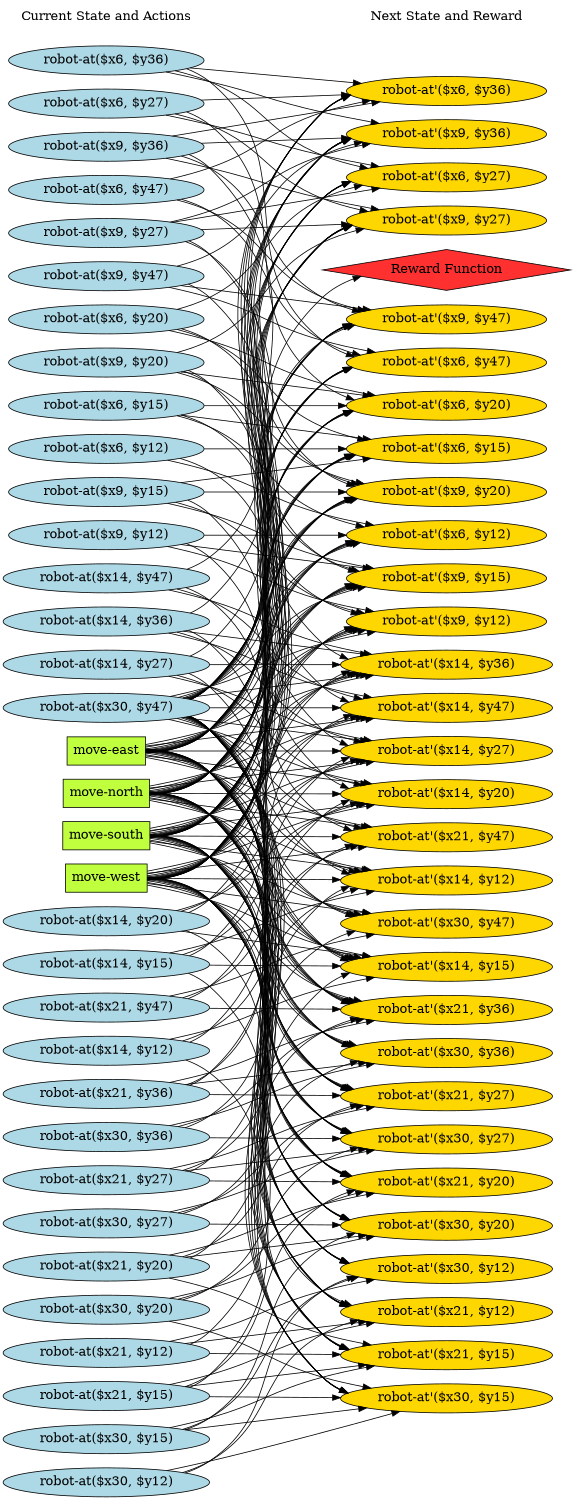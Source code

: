 digraph G {
	graph [bb="0,0,723.04,1900.4",
		fontname=Helvetica,
		fontsize=16,
		rankdir=LR,
		ranksep=2.00,
		ratio=auto,
		size="7.5,10"
	];
	node [fontsize=16,
		label="\N"
	];
	{
		graph [rank=same];
		"robot-at($x14, $y27)"	[color=black,
			fillcolor=lightblue,
			height=0.51069,
			pos="131.52,1058.4",
			shape=ellipse,
			style=filled,
			width=3.6534];
		"robot-at($x14, $y15)"	[color=black,
			fillcolor=lightblue,
			height=0.51069,
			pos="131.52,678.38",
			shape=ellipse,
			style=filled,
			width=3.6534];
		"robot-at($x14, $y47)"	[color=black,
			fillcolor=lightblue,
			height=0.51069,
			pos="131.52,1168.4",
			shape=ellipse,
			style=filled,
			width=3.6534];
		"robot-at($x30, $y47)"	[color=black,
			fillcolor=lightblue,
			height=0.51069,
			pos="131.52,1003.4",
			shape=ellipse,
			style=filled,
			width=3.6534];
		"robot-at($x30, $y15)"	[color=black,
			fillcolor=lightblue,
			height=0.51069,
			pos="131.52,73.385",
			shape=ellipse,
			style=filled,
			width=3.6534];
		"robot-at($x30, $y27)"	[color=black,
			fillcolor=lightblue,
			height=0.51069,
			pos="131.52,348.38",
			shape=ellipse,
			style=filled,
			width=3.6534];
		"robot-at($x9, $y47)"	[color=black,
			fillcolor=lightblue,
			height=0.51069,
			pos="131.52,1553.4",
			shape=ellipse,
			style=filled,
			width=3.457];
		"move-east"	[color=black,
			fillcolor=olivedrab1,
			height=0.5,
			pos="131.52,949.38",
			shape=box,
			style=filled,
			width=1.3889];
		"robot-at($x9, $y27)"	[color=black,
			fillcolor=lightblue,
			height=0.51069,
			pos="131.52,1608.4",
			shape=ellipse,
			style=filled,
			width=3.457];
		"robot-at($x9, $y15)"	[color=black,
			fillcolor=lightblue,
			height=0.51069,
			pos="131.52,1278.4",
			shape=ellipse,
			style=filled,
			width=3.457];
		"move-north"	[color=black,
			fillcolor=olivedrab1,
			height=0.5,
			pos="131.52,895.38",
			shape=box,
			style=filled,
			width=1.5278];
		"robot-at($x6, $y47)"	[color=black,
			fillcolor=lightblue,
			height=0.51069,
			pos="131.52,1663.4",
			shape=ellipse,
			style=filled,
			width=3.457];
		"robot-at($x6, $y15)"	[color=black,
			fillcolor=lightblue,
			height=0.51069,
			pos="131.52,1388.4",
			shape=ellipse,
			style=filled,
			width=3.457];
		"robot-at($x6, $y27)"	[color=black,
			fillcolor=lightblue,
			height=0.51069,
			pos="131.52,1773.4",
			shape=ellipse,
			style=filled,
			width=3.457];
		"robot-at($x14, $y12)"	[color=black,
			fillcolor=lightblue,
			height=0.51069,
			pos="131.52,568.38",
			shape=ellipse,
			style=filled,
			width=3.6534];
		"robot-at($x14, $y36)"	[color=black,
			fillcolor=lightblue,
			height=0.51069,
			pos="131.52,1113.4",
			shape=ellipse,
			style=filled,
			width=3.6534];
		"robot-at($x30, $y20)"	[color=black,
			fillcolor=lightblue,
			height=0.51069,
			pos="131.52,238.38",
			shape=ellipse,
			style=filled,
			width=3.6534];
		"robot-at($x21, $y12)"	[color=black,
			fillcolor=lightblue,
			height=0.51069,
			pos="131.52,183.38",
			shape=ellipse,
			style=filled,
			width=3.6534];
		"robot-at($x21, $y36)"	[color=black,
			fillcolor=lightblue,
			height=0.51069,
			pos="131.52,513.38",
			shape=ellipse,
			style=filled,
			width=3.6534];
		"robot-at($x30, $y12)"	[color=black,
			fillcolor=lightblue,
			height=0.51069,
			pos="131.52,18.385",
			shape=ellipse,
			style=filled,
			width=3.6534];
		"robot-at($x14, $y20)"	[color=black,
			fillcolor=lightblue,
			height=0.51069,
			pos="131.52,733.38",
			shape=ellipse,
			style=filled,
			width=3.6534];
		"robot-at($x30, $y36)"	[color=black,
			fillcolor=lightblue,
			height=0.51069,
			pos="131.52,458.38",
			shape=ellipse,
			style=filled,
			width=3.6534];
		"robot-at($x21, $y20)"	[color=black,
			fillcolor=lightblue,
			height=0.51069,
			pos="131.52,293.38",
			shape=ellipse,
			style=filled,
			width=3.6534];
		"robot-at($x9, $y36)"	[color=black,
			fillcolor=lightblue,
			height=0.51069,
			pos="131.52,1718.4",
			shape=ellipse,
			style=filled,
			width=3.457];
		"move-south"	[color=black,
			fillcolor=olivedrab1,
			height=0.5,
			pos="131.52,841.38",
			shape=box,
			style=filled,
			width=1.5417];
		"robot-at($x9, $y20)"	[color=black,
			fillcolor=lightblue,
			height=0.51069,
			pos="131.52,1443.4",
			shape=ellipse,
			style=filled,
			width=3.457];
		"robot-at($x9, $y12)"	[color=black,
			fillcolor=lightblue,
			height=0.51069,
			pos="131.52,1223.4",
			shape=ellipse,
			style=filled,
			width=3.457];
		"robot-at($x21, $y15)"	[color=black,
			fillcolor=lightblue,
			height=0.51069,
			pos="131.52,128.38",
			shape=ellipse,
			style=filled,
			width=3.6534];
		"robot-at($x21, $y27)"	[color=black,
			fillcolor=lightblue,
			height=0.51069,
			pos="131.52,403.38",
			shape=ellipse,
			style=filled,
			width=3.6534];
		"robot-at($x21, $y47)"	[color=black,
			fillcolor=lightblue,
			height=0.51069,
			pos="131.52,623.38",
			shape=ellipse,
			style=filled,
			width=3.6534];
		"Current State and Actions"	[color=black,
			fillcolor=white,
			height=0.5,
			pos="131.52,1882.4",
			shape=plaintext,
			style=bold,
			width=3.2361];
		"move-west"	[color=black,
			fillcolor=olivedrab1,
			height=0.5,
			pos="131.52,787.38",
			shape=box,
			style=filled,
			width=1.4444];
		"robot-at($x6, $y20)"	[color=black,
			fillcolor=lightblue,
			height=0.51069,
			pos="131.52,1498.4",
			shape=ellipse,
			style=filled,
			width=3.457];
		"robot-at($x6, $y12)"	[color=black,
			fillcolor=lightblue,
			height=0.51069,
			pos="131.52,1333.4",
			shape=ellipse,
			style=filled,
			width=3.457];
		"robot-at($x6, $y36)"	[color=black,
			fillcolor=lightblue,
			height=0.51069,
			pos="131.52,1828.4",
			shape=ellipse,
			style=filled,
			width=3.457];
	}
	{
		graph [rank=same];
		"robot-at'($x6, $y27)"	[color=black,
			fillcolor=gold1,
			height=0.51069,
			pos="565.04,1677.4",
			shape=ellipse,
			style=filled,
			width=3.5355];
		"robot-at'($x14, $y47)"	[color=black,
			fillcolor=gold1,
			height=0.51069,
			pos="565.04,1003.4",
			shape=ellipse,
			style=filled,
			width=3.7516];
		"robot-at'($x6, $y15)"	[color=black,
			fillcolor=gold1,
			height=0.51069,
			pos="565.04,1333.4",
			shape=ellipse,
			style=filled,
			width=3.5355];
		"robot-at'($x14, $y15)"	[color=black,
			fillcolor=gold1,
			height=0.51069,
			pos="565.04,673.38",
			shape=ellipse,
			style=filled,
			width=3.7516];
		"robot-at'($x6, $y47)"	[color=black,
			fillcolor=gold1,
			height=0.51069,
			pos="565.04,1443.4",
			shape=ellipse,
			style=filled,
			width=3.5355];
		"robot-at'($x14, $y27)"	[color=black,
			fillcolor=gold1,
			height=0.51069,
			pos="565.04,948.38",
			shape=ellipse,
			style=filled,
			width=3.7516];
		"robot-at'($x9, $y47)"	[color=black,
			fillcolor=gold1,
			height=0.51069,
			pos="565.04,1498.4",
			shape=ellipse,
			style=filled,
			width=3.5355];
		"robot-at'($x9, $y15)"	[color=black,
			fillcolor=gold1,
			height=0.51069,
			pos="565.04,1168.4",
			shape=ellipse,
			style=filled,
			width=3.5355];
		"Next State and Reward"	[color=black,
			fillcolor=white,
			height=0.5,
			pos="565.04,1882.4",
			shape=plaintext,
			style=bold,
			width=2.9167];
		"robot-at'($x9, $y27)"	[color=black,
			fillcolor=gold1,
			height=0.51069,
			pos="565.04,1622.4",
			shape=ellipse,
			style=filled,
			width=3.5355];
		"Reward Function"	[color=black,
			fillcolor=firebrick1,
			height=0.72222,
			pos="565.04,1560.4",
			shape=diamond,
			style=filled,
			width=4.3889];
		"robot-at'($x30, $y27)"	[color=black,
			fillcolor=gold1,
			height=0.51069,
			pos="565.04,453.38",
			shape=ellipse,
			style=filled,
			width=3.7516];
		"robot-at'($x30, $y47)"	[color=black,
			fillcolor=gold1,
			height=0.51069,
			pos="565.04,728.38",
			shape=ellipse,
			style=filled,
			width=3.7516];
		"robot-at'($x30, $y15)"	[color=black,
			fillcolor=gold1,
			height=0.51069,
			pos="565.04,123.38",
			shape=ellipse,
			style=filled,
			width=3.7516];
		"robot-at'($x14, $y36)"	[color=black,
			fillcolor=gold1,
			height=0.51069,
			pos="565.04,1058.4",
			shape=ellipse,
			style=filled,
			width=3.7516];
		"robot-at'($x6, $y36)"	[color=black,
			fillcolor=gold1,
			height=0.51069,
			pos="565.04,1787.4",
			shape=ellipse,
			style=filled,
			width=3.5355];
		"robot-at'($x6, $y12)"	[color=black,
			fillcolor=gold1,
			height=0.51069,
			pos="565.04,1223.4",
			shape=ellipse,
			style=filled,
			width=3.5355];
		"robot-at'($x6, $y20)"	[color=black,
			fillcolor=gold1,
			height=0.51069,
			pos="565.04,1388.4",
			shape=ellipse,
			style=filled,
			width=3.5355];
		"robot-at'($x21, $y20)"	[color=black,
			fillcolor=gold1,
			height=0.51069,
			pos="565.04,398.38",
			shape=ellipse,
			style=filled,
			width=3.7516];
		"robot-at'($x30, $y20)"	[color=black,
			fillcolor=gold1,
			height=0.51069,
			pos="565.04,343.38",
			shape=ellipse,
			style=filled,
			width=3.7516];
		"robot-at'($x14, $y20)"	[color=black,
			fillcolor=gold1,
			height=0.51069,
			pos="565.04,893.38",
			shape=ellipse,
			style=filled,
			width=3.7516];
		"robot-at'($x14, $y12)"	[color=black,
			fillcolor=gold1,
			height=0.51069,
			pos="565.04,783.38",
			shape=ellipse,
			style=filled,
			width=3.7516];
		"robot-at'($x21, $y36)"	[color=black,
			fillcolor=gold1,
			height=0.51069,
			pos="565.04,618.38",
			shape=ellipse,
			style=filled,
			width=3.7516];
		"robot-at'($x30, $y12)"	[color=black,
			fillcolor=gold1,
			height=0.51069,
			pos="565.04,288.38",
			shape=ellipse,
			style=filled,
			width=3.7516];
		"robot-at'($x21, $y12)"	[color=black,
			fillcolor=gold1,
			height=0.51069,
			pos="565.04,233.38",
			shape=ellipse,
			style=filled,
			width=3.7516];
		"robot-at'($x30, $y36)"	[color=black,
			fillcolor=gold1,
			height=0.51069,
			pos="565.04,563.38",
			shape=ellipse,
			style=filled,
			width=3.7516];
		"robot-at'($x21, $y27)"	[color=black,
			fillcolor=gold1,
			height=0.51069,
			pos="565.04,508.38",
			shape=ellipse,
			style=filled,
			width=3.7516];
		"robot-at'($x21, $y15)"	[color=black,
			fillcolor=gold1,
			height=0.51069,
			pos="565.04,178.38",
			shape=ellipse,
			style=filled,
			width=3.7516];
		"robot-at'($x21, $y47)"	[color=black,
			fillcolor=gold1,
			height=0.51069,
			pos="565.04,838.38",
			shape=ellipse,
			style=filled,
			width=3.7516];
		"robot-at'($x9, $y12)"	[color=black,
			fillcolor=gold1,
			height=0.51069,
			pos="565.04,1113.4",
			shape=ellipse,
			style=filled,
			width=3.5355];
		"robot-at'($x9, $y20)"	[color=black,
			fillcolor=gold1,
			height=0.51069,
			pos="565.04,1278.4",
			shape=ellipse,
			style=filled,
			width=3.5355];
		"robot-at'($x9, $y36)"	[color=black,
			fillcolor=gold1,
			height=0.51069,
			pos="565.04,1732.4",
			shape=ellipse,
			style=filled,
			width=3.5355];
	}
	"robot-at($x14, $y27)" -> "robot-at'($x14, $y27)"	[color=black,
		pos="e,472.51,961.81 210.64,1043.6 228.01,1039.8 246.25,1035.3 263.04,1030.4 328.64,1011.2 341.12,994.46 407.04,976.38 424.81,971.51 \
443.95,967.28 462.55,963.69",
		style=solid];
	"robot-at($x14, $y27)" -> "robot-at'($x9, $y27)"	[color=black,
		pos="e,444.21,1616.6 236.86,1069.6 246.47,1073.8 255.44,1079.3 263.04,1086.4 434.55,1247.2 232.28,1438.1 407.04,1595.4 415.23,1602.7 \
424.67,1608.5 434.77,1612.9",
		style=solid];
	"robot-at($x14, $y27)" -> "robot-at'($x14, $y36)"	[color=black,
		pos="e,429.74,1058.4 263.16,1058.4 312.58,1058.4 369.1,1058.4 419.7,1058.4",
		style=solid];
	"robot-at($x14, $y27)" -> "robot-at'($x14, $y20)"	[color=black,
		pos="e,459.39,904.94 221.28,1044.8 235.59,1041.1 249.98,1036.4 263.04,1030.4 336.02,996.95 333.5,953.54 407.04,921.38 420.34,915.57 434.77,\
910.97 449.31,907.31",
		style=solid];
	"robot-at($x14, $y27)" -> "robot-at'($x21, $y27)"	[color=black,
		pos="e,441.5,516.07 236.48,1047.3 246.22,1043.1 255.32,1037.6 263.04,1030.4 430.49,874.63 236.91,689.2 407.04,536.38 414.54,529.65 423.07,\
524.27 432.2,519.99",
		style=solid];
	"robot-at($x14, $y15)" -> "robot-at'($x14, $y15)"	[color=black,
		pos="e,430.32,674.93 262.87,676.87 312.53,676.3 369.39,675.64 420.23,675.05",
		style=solid];
	"robot-at($x14, $y15)" -> "robot-at'($x9, $y15)"	[color=black,
		pos="e,445.77,1161.7 235.89,689.63 245.81,693.81 255.11,699.27 263.04,706.38 414.37,842.04 253.38,1007.4 407.04,1140.4 415.71,1147.9 \
425.67,1153.7 436.29,1158.2",
		style=solid];
	"robot-at($x14, $y15)" -> "robot-at'($x14, $y20)"	[color=black,
		pos="e,452.78,883.01 226.8,691.18 239.46,695 251.9,699.96 263.04,706.38 345.64,754.01 323.64,819.2 407.04,865.38 418.24,871.58 430.51,\
876.46 443.1,880.28",
		style=solid];
	"robot-at($x14, $y15)" -> "robot-at'($x14, $y12)"	[color=black,
		pos="e,473.87,769.72 209.15,693.26 226.94,697.15 245.73,701.6 263.04,706.38 328.2,724.39 341.58,738.51 407.04,755.38 425.31,760.09 444.97,\
764.28 463.99,767.88",
		style=solid];
	"robot-at($x14, $y15)" -> "robot-at'($x21, $y15)"	[color=black,
		pos="e,442.16,186.22 235.94,667.19 245.85,663.01 255.13,657.53 263.04,650.38 417.04,511.39 250.65,342.68 407.04,206.38 414.71,199.7 423.42,\
194.36 432.7,190.11",
		style=solid];
	"robot-at($x14, $y47)" -> "robot-at'($x14, $y47)"	[color=black,
		pos="e,459.39,1014.9 221.28,1154.8 235.59,1151.1 249.98,1146.4 263.04,1140.4 336.02,1107 333.5,1063.5 407.04,1031.4 420.34,1025.6 434.77,\
1021 449.31,1017.3",
		style=solid];
	"robot-at($x14, $y47)" -> "robot-at'($x9, $y47)"	[color=black,
		pos="e,449.21,1490.6 232.78,1180.2 243.63,1184.3 254,1189.5 263.04,1196.4 372.64,1279.5 296.02,1389.1 407.04,1470.4 416.82,1477.5 427.84,\
1483.1 439.39,1487.3",
		style=solid];
	"robot-at($x14, $y47)" -> "robot-at'($x14, $y36)"	[color=black,
		pos="e,472.51,1071.8 210.64,1153.6 228.01,1149.8 246.25,1145.3 263.04,1140.4 328.64,1121.2 341.12,1104.5 407.04,1086.4 424.81,1081.5 \
443.95,1077.3 462.55,1073.7",
		style=solid];
	"robot-at($x14, $y47)" -> "robot-at'($x21, $y47)"	[color=black,
		pos="e,445.98,847.19 232.78,1156.5 243.63,1152.5 254,1147.2 263.04,1140.4 372.64,1057.2 296.02,947.62 407.04,866.38 415.94,859.88 425.87,\
854.71 436.29,850.64",
		style=solid];
	"robot-at($x30, $y47)" -> "robot-at'($x6, $y27)"	[color=black,
		pos="e,444.13,1671.4 237.52,1014.3 246.94,1018.6 255.69,1024.2 263.04,1031.4 464.21,1229 202.46,1455.3 407.04,1649.4 415.12,1657 424.52,\
1663 434.65,1667.6",
		style=solid];
	"robot-at($x30, $y47)" -> "robot-at'($x14, $y47)"	[color=black,
		pos="e,429.74,1003.4 263.16,1003.4 312.58,1003.4 369.1,1003.4 419.7,1003.4",
		style=solid];
	"robot-at($x30, $y47)" -> "robot-at'($x6, $y15)"	[color=black,
		pos="e,449.21,1325.6 232.78,1015.2 243.63,1019.3 254,1024.5 263.04,1031.4 372.64,1114.5 296.02,1224.1 407.04,1305.4 416.82,1312.5 427.84,\
1318.1 439.39,1322.3",
		style=solid];
	"robot-at($x30, $y47)" -> "robot-at'($x14, $y15)"	[color=black,
		pos="e,445.97,682.18 234.1,991.88 244.47,987.99 254.36,982.93 263.04,976.38 373.19,893.31 295.76,782.94 407.04,701.38 415.93,694.87 425.86,\
689.7 436.28,685.62",
		style=solid];
	"robot-at($x30, $y47)" -> "robot-at'($x6, $y47)"	[color=black,
		pos="e,446.52,1436.5 235.29,1014.8 245.38,1018.9 254.88,1024.3 263.04,1031.4 401.07,1150.4 266.96,1298.8 407.04,1415.4 415.93,1422.8 \
426.1,1428.5 436.89,1432.9",
		style=solid];
	"robot-at($x30, $y47)" -> "robot-at'($x14, $y27)"	[color=black,
		pos="e,465.66,960.92 229.36,991.04 296.51,982.48 386,971.08 455.55,962.21",
		style=solid];
	"robot-at($x30, $y47)" -> "robot-at'($x9, $y47)"	[color=black,
		pos="e,445.74,1491.8 235.92,1014.6 245.83,1018.8 255.12,1024.3 263.04,1031.4 415.7,1168.7 252.02,1335.7 407.04,1470.4 415.69,1477.9 425.65,\
1483.7 436.26,1488.2",
		style=solid];
	"robot-at($x30, $y47)" -> "robot-at'($x9, $y15)"	[color=black,
		pos="e,462.3,1157.5 221.28,1016.9 235.59,1020.7 249.98,1025.4 263.04,1031.4 336.02,1064.8 333.5,1108.2 407.04,1140.4 421.19,1146.6 436.63,\
1151.4 452.12,1155.1",
		style=solid];
	"robot-at($x30, $y47)" -> "robot-at'($x9, $y27)"	[color=black,
		pos="e,443.58,1616.7 237.36,1014.5 246.82,1018.7 255.61,1024.2 263.04,1031.4 449.48,1210.7 216.97,1419.9 407.04,1595.4 415.06,1602.8 \
424.32,1608.5 434.27,1613",
		style=solid];
	"robot-at($x30, $y47)" -> "Reward Function"	[pos="e,455.99,1552.2 236.48,1014.5 246.22,1018.7 255.32,1024.2 263.04,1031.4 430.49,1187.1 240.22,1369 407.04,1525.4 418.24,1535.9 431.87,\
1543.5 446.36,1549"];
	"robot-at($x30, $y47)" -> "robot-at'($x30, $y27)"	[color=black,
		pos="e,441.5,461.06 238.05,992.44 247.2,988.38 255.74,983.14 263.04,976.38 431.34,820.91 236.63,634.54 407.04,481.38 414.53,474.65 423.07,\
469.27 432.19,464.99",
		style=solid];
	"robot-at($x30, $y47)" -> "robot-at'($x30, $y47)"	[color=black,
		pos="e,448.35,737.78 232.14,991.49 243.1,987.69 253.67,982.76 263.04,976.38 359.65,910.63 309.54,820.8 407.04,756.38 416.79,749.95 427.59,\
744.87 438.82,740.88",
		style=solid];
	"robot-at($x30, $y47)" -> "robot-at'($x30, $y15)"	[color=black,
		pos="e,439.73,130.31 239.79,992.81 248.41,988.65 256.36,983.28 263.04,976.38 522.1,709.12 144.34,415.06 407.04,151.38 413.93,144.47 421.9,\
138.93 430.52,134.51",
		style=solid];
	"robot-at($x30, $y47)" -> "robot-at'($x14, $y36)"	[color=black,
		pos="e,465.66,1045.8 229.36,1015.7 296.51,1024.3 386,1035.7 455.55,1044.6",
		style=solid];
	"robot-at($x30, $y47)" -> "robot-at'($x6, $y36)"	[color=black,
		pos="e,443.81,1781.7 238.09,1014.2 247.34,1018.5 255.89,1024.1 263.04,1031.4 494.39,1266.5 171.64,1528.4 407.04,1759.4 414.99,1767.2 \
424.31,1773.2 434.37,1777.9",
		style=solid];
	"robot-at($x30, $y47)" -> "robot-at'($x6, $y12)"	[color=black,
		pos="e,455.56,1213.9 227.23,1016.1 239.76,1020 252.05,1024.9 263.04,1031.4 346.7,1080.5 322.55,1147.7 407.04,1195.4 418.98,1202.1 432.17,\
1207.3 445.68,1211.3",
		style=solid];
	"robot-at($x30, $y47)" -> "robot-at'($x6, $y20)"	[color=black,
		pos="e,447.79,1381.1 234.26,1015 244.66,1019.1 254.52,1024.4 263.04,1031.4 386.68,1132.3 281.67,1261.6 407.04,1360.4 416.39,1367.7 427.02,\
1373.4 438.24,1377.8",
		style=solid];
	"robot-at($x30, $y47)" -> "robot-at'($x21, $y20)"	[color=black,
		pos="e,441.26,405.8 238.56,992.5 247.55,988.42 255.91,983.16 263.04,976.38 446.31,802.42 221.4,597.81 407.04,426.38 414.44,419.55 422.91,\
414.1 431.99,409.76",
		style=solid];
	"robot-at($x30, $y47)" -> "robot-at'($x30, $y20)"	[color=black,
		pos="e,440.67,350.73 238.72,992.66 247.68,988.55 255.99,983.23 263.04,976.38 461.37,783.86 206.09,561.16 407.04,371.38 414.21,364.61 \
422.43,359.18 431.26,354.85",
		style=solid];
	"robot-at($x30, $y47)" -> "robot-at'($x14, $y20)"	[color=black,
		pos="e,472.07,906.8 212.75,988.91 229.49,985.3 246.94,981.09 263.04,976.38 328.8,957.16 341.03,939.7 407.04,921.38 424.68,916.49 443.68,\
912.26 462.17,908.67",
		style=solid];
	"robot-at($x30, $y47)" -> "robot-at'($x14, $y12)"	[color=black,
		pos="e,452.24,793.64 228.94,990.94 240.88,987.26 252.55,982.51 263.04,976.38 347.09,927.3 322.33,859.31 407.04,811.38 417.98,805.2 429.97,\
800.33 442.29,796.5",
		style=solid];
	"robot-at($x30, $y47)" -> "robot-at'($x21, $y36)"	[color=black,
		pos="e,444.18,626.81 235.56,992.1 245.48,988.15 254.87,983.02 263.04,976.38 387.31,875.56 281.41,745.49 407.04,646.38 415.36,639.82 424.7,\
634.6 434.57,630.45",
		style=solid];
	"robot-at($x30, $y47)" -> "robot-at'($x30, $y12)"	[color=black,
		pos="e,440.5,295.55 239.17,992.65 247.98,988.54 256.13,983.22 263.04,976.38 476.49,765.24 190.72,524.58 407.04,316.38 414.15,309.55 422.32,\
304.07 431.12,299.7",
		style=solid];
	"robot-at($x30, $y47)" -> "robot-at'($x21, $y12)"	[color=black,
		pos="e,439.96,240.55 239.29,992.77 248.07,988.63 256.19,983.27 263.04,976.38 491.66,746.57 175.29,488.04 407.04,261.38 414.02,254.56 \
422.06,249.08 430.72,244.71",
		style=solid];
	"robot-at($x30, $y47)" -> "robot-at'($x30, $y36)"	[color=black,
		pos="e,443.33,571.38 236.57,992.27 246.18,988.27 255.22,983.08 263.04,976.38 401.77,857.52 266.69,708.33 407.04,591.38 415.1,584.67 424.22,\
579.33 433.89,575.1",
		style=solid];
	"robot-at($x30, $y47)" -> "robot-at'($x21, $y27)"	[color=black,
		pos="e,442.18,516.24 237.5,992.32 246.81,988.3 255.54,983.09 263.04,976.38 416.48,839.28 251.74,671.36 407.04,536.38 414.72,529.71 423.43,\
524.37 432.72,520.13",
		style=solid];
	"robot-at($x30, $y47)" -> "robot-at'($x21, $y15)"	[color=black,
		pos="e,439.84,185.42 239.7,992.72 248.34,988.58 256.32,983.24 263.04,976.38 506.86,727.86 159.83,451.53 407.04,206.38 413.97,199.51 421.97,\
194 430.62,189.61",
		style=solid];
	"robot-at($x30, $y47)" -> "robot-at'($x21, $y47)"	[color=black,
		pos="e,459.36,849.88 223.38,990.1 237,986.54 250.62,982.05 263.04,976.38 336.31,942.95 333.32,898.81 407.04,866.38 420.33,860.54 434.75,\
855.92 449.29,852.26",
		style=solid];
	"robot-at($x30, $y47)" -> "robot-at'($x9, $y12)"	[color=black,
		pos="e,474.57,1100.3 210.64,1018.2 228.01,1022 246.25,1026.5 263.04,1031.4 328.64,1050.6 341.12,1067.3 407.04,1085.4 425.46,1090.4 445.35,\
1094.8 464.58,1098.5",
		style=solid];
	"robot-at($x30, $y47)" -> "robot-at'($x9, $y20)"	[color=black,
		pos="e,451.63,1269.9 230.47,1015.5 242.03,1019.5 253.19,1024.6 263.04,1031.4 359.17,1097.2 309.78,1186.3 407.04,1250.4 417.62,1257.4 \
429.44,1262.7 441.71,1266.9",
		style=solid];
	"robot-at($x30, $y47)" -> "robot-at'($x9, $y36)"	[color=black,
		pos="e,443.96,1726.6 237.97,1014.3 247.25,1018.6 255.84,1024.2 263.04,1031.4 479.28,1247.7 187.08,1491.8 407.04,1704.4 415.05,1712.1 \
424.41,1718.1 434.5,1722.7",
		style=solid];
	"robot-at($x30, $y15)" -> "robot-at'($x30, $y15)"	[color=black,
		pos="e,461.51,111.5 233.42,85.076 298.69,92.639 383.76,102.5 451.26,110.32",
		style=solid];
	"robot-at($x30, $y15)" -> "robot-at'($x30, $y20)"	[color=black,
		pos="e,448.86,333.96 230.4,85.636 241.97,89.565 253.16,94.696 263.04,101.38 357.99,165.63 311,252.8 407.04,315.38 416.92,321.82 427.86,\
326.89 439.22,330.87",
		style=solid];
	"robot-at($x30, $y15)" -> "robot-at'($x30, $y12)"	[color=black,
		pos="e,452.78,278.01 226.8,86.183 239.46,90.004 251.9,94.959 263.04,101.38 345.64,149.01 323.64,214.2 407.04,260.38 418.24,266.58 430.51,\
271.46 443.1,275.28",
		style=solid];
	"robot-at($x30, $y15)" -> "robot-at'($x21, $y15)"	[color=black,
		pos="e,473.87,164.72 209.15,88.261 226.94,92.146 245.73,96.6 263.04,101.38 328.2,119.39 341.58,133.51 407.04,150.38 425.31,155.09 444.97,\
159.28 463.99,162.88",
		style=solid];
	"robot-at($x30, $y27)" -> "robot-at'($x30, $y27)"	[color=black,
		pos="e,473.87,439.72 209.15,363.26 226.94,367.15 245.73,371.6 263.04,376.38 328.2,394.39 341.58,408.51 407.04,425.38 425.31,430.09 444.97,\
434.28 463.99,437.88",
		style=solid];
	"robot-at($x30, $y27)" -> "robot-at'($x30, $y20)"	[color=black,
		pos="e,430.32,344.93 262.87,346.87 312.53,346.3 369.39,345.64 420.23,345.05",
		style=solid];
	"robot-at($x30, $y27)" -> "robot-at'($x30, $y36)"	[color=black,
		pos="e,452.78,553.01 226.8,361.18 239.46,365 251.9,369.96 263.04,376.38 345.64,424.01 323.64,489.2 407.04,535.38 418.24,541.58 430.51,\
546.46 443.1,550.28",
		style=solid];
	"robot-at($x30, $y27)" -> "robot-at'($x21, $y27)"	[color=black,
		pos="e,460.35,496.7 220.47,362.02 235.02,365.74 249.7,370.45 263.04,376.38 335.18,408.46 334.36,449.57 407.04,480.38 420.74,486.19 435.6,\
490.79 450.54,494.44",
		style=solid];
	"robot-at($x9, $y47)" -> "robot-at'($x14, $y47)"	[color=black,
		pos="e,441.5,1011.1 234.87,1543 245.22,1538.7 254.9,1533 263.04,1525.4 430.49,1369.6 236.91,1184.2 407.04,1031.4 414.54,1024.7 423.07,\
1019.3 432.2,1015",
		style=solid];
	"robot-at($x9, $y47)" -> "robot-at'($x6, $y47)"	[color=black,
		pos="e,474.57,1456.4 208.92,1539 226.8,1535.1 245.7,1530.5 263.04,1525.4 328.64,1506.2 341.12,1489.5 407.04,1471.4 425.46,1466.3 445.35,\
1462 464.58,1458.3",
		style=solid];
	"robot-at($x9, $y47)" -> "robot-at'($x9, $y47)"	[color=black,
		pos="e,468.84,1510.5 226.42,1541.4 294.83,1532.7 387.57,1520.9 458.54,1511.8",
		style=solid];
	"robot-at($x9, $y47)" -> "robot-at'($x9, $y36)"	[color=black,
		pos="e,460.27,1721.9 221.25,1566.2 235.63,1570 250.06,1575 263.04,1581.4 338.5,1618.7 330.95,1668.4 407.04,1704.4 420.6,1710.8 435.44,\
1715.7 450.42,1719.6",
		style=solid];
	"move-east" -> "robot-at'($x6, $y27)"	[color=black,
		pos="e,443.96,1671.6 181.7,947.21 209.14,948.71 241.95,955.43 263.04,976.38 480.07,1191.9 187.08,1436.8 407.04,1649.4 415.05,1657.1 424.41,\
1663.1 434.5,1667.7",
		style=solid];
	"move-east" -> "robot-at'($x14, $y47)"	[color=black,
		pos="e,464.83,990.97 181.6,955.53 247.65,963.79 366.97,978.72 454.82,989.72",
		style=solid];
	"move-east" -> "robot-at'($x6, $y15)"	[color=black,
		pos="e,447.79,1326.1 181.79,949 208.42,951.2 240.39,958.03 263.04,976.38 387.04,1076.9 281.67,1206.6 407.04,1305.4 416.39,1312.7 427.02,\
1318.4 438.24,1322.8",
		style=solid];
	"move-east" -> "robot-at'($x14, $y15)"	[color=black,
		pos="e,448.34,682.75 181.62,948.18 207.72,945.45 239.24,938.62 263.04,922.38 359.89,856.32 309.3,766.11 407.04,701.38 416.78,694.94 427.58,\
689.85 438.81,685.86",
		style=solid];
	"move-east" -> "robot-at'($x6, $y47)"	[color=black,
		pos="e,445.74,1436.8 181.53,948.11 208.58,949.96 241.04,956.73 263.04,976.38 416.21,1113.2 252.02,1280.7 407.04,1415.4 415.69,1422.9 \
425.65,1428.7 436.26,1433.2",
		style=solid];
	"move-east" -> "robot-at'($x14, $y27)"	[color=black,
		pos="e,429.87,948.7 181.6,949.27 239.18,949.14 337.23,948.91 419.64,948.72",
		style=solid];
	"move-east" -> "robot-at'($x9, $y47)"	[color=black,
		pos="e,445.04,1492 181.78,947.84 208.91,949.59 241.37,956.37 263.04,976.38 431.06,1131.5 236.91,1317.6 407.04,1470.4 415.49,1478 425.25,\
1483.8 435.7,1488.4",
		style=solid];
	"move-east" -> "robot-at'($x9, $y15)"	[color=black,
		pos="e,455.56,1158.9 181.69,952.08 207.35,955.28 238.45,962.07 263.04,976.38 346.88,1025.2 322.55,1092.7 407.04,1140.4 418.98,1147.1 \
432.17,1152.3 445.68,1156.3",
		style=solid];
	"move-east" -> "robot-at'($x9, $y27)"	[color=black,
		pos="e,443.38,1616.9 181.56,947.35 208.96,948.9 241.76,955.62 263.04,976.38 465.21,1173.6 201.58,1401.6 407.04,1595.4 414.98,1602.9 424.19,\
1608.7 434.1,1613.2",
		style=solid];
	"move-east" -> "robot-at'($x30, $y27)"	[color=black,
		pos="e,442.18,461.24 181.54,950.67 208.59,948.82 241.05,942.05 263.04,922.38 416.74,784.95 251.47,616.69 407.04,481.38 414.72,474.71 \
423.43,469.37 432.72,465.13",
		style=solid];
	"move-east" -> "robot-at'($x30, $y47)"	[color=black,
		pos="e,452.22,738.6 181.72,946.75 207.4,943.57 238.49,936.78 263.04,922.38 347.31,873 322.11,804.61 407.04,756.38 417.97,750.18 429.95,\
745.3 442.28,741.46",
		style=solid];
	"move-east" -> "robot-at'($x30, $y15)"	[color=black,
		pos="e,439.83,130.42 181.59,951.78 209.16,950.38 242.14,943.7 263.04,922.38 507.14,673.52 159.55,396.87 407.04,151.38 413.97,144.51 421.97,\
139 430.61,134.61",
		style=solid];
	"move-east" -> "robot-at'($x14, $y36)"	[color=black,
		pos="e,472.51,1045 181.62,957.68 206.27,962.31 236.48,968.71 263.04,976.38 328.71,995.36 341.12,1012.3 407.04,1030.4 424.81,1035.3 443.95,\
1039.5 462.55,1043.1",
		style=solid];
	"move-east" -> "robot-at'($x6, $y36)"	[color=black,
		pos="e,443.29,1781.7 181.61,946.97 209.19,948.36 242.17,955.05 263.04,976.38 510.46,1229.3 156.17,1509.9 407.04,1759.4 414.86,1767.2 \
424.04,1773.2 433.97,1777.8",
		style=solid];
	"move-east" -> "robot-at'($x6, $y12)"	[color=black,
		pos="e,451.63,1214.9 181.59,950.63 207.69,953.37 239.21,960.2 263.04,976.38 359.41,1041.8 309.78,1131.3 407.04,1195.4 417.62,1202.4 429.44,\
1207.7 441.71,1211.9",
		style=solid];
	"move-east" -> "robot-at'($x6, $y20)"	[color=black,
		pos="e,446.52,1381.5 181.54,948.48 208.42,950.48 240.72,957.27 263.04,976.38 401.51,1094.9 266.96,1243.8 407.04,1360.4 415.93,1367.8 \
426.1,1373.5 436.89,1377.9",
		style=solid];
	"move-east" -> "robot-at'($x21, $y20)"	[color=black,
		pos="e,441.49,406.05 181.79,950.94 208.92,949.19 241.38,942.41 263.04,922.38 431.61,766.57 236.35,579.87 407.04,426.38 414.53,419.65 \
423.06,414.27 432.19,409.98",
		style=solid];
	"move-east" -> "robot-at'($x30, $y20)"	[color=black,
		pos="e,441.25,350.79 181.67,951.18 208.94,949.53 241.57,942.78 263.04,922.38 446.58,748.09 221.13,543.14 407.04,371.38 414.44,364.55 \
422.91,359.09 431.99,354.76",
		style=solid];
	"move-east" -> "robot-at'($x14, $y20)"	[color=black,
		pos="e,466.54,906.04 181.6,943.02 248.07,934.39 368.51,918.76 456.52,907.34",
		style=solid];
	"move-east" -> "robot-at'($x14, $y12)"	[color=black,
		pos="e,458.92,794.91 181.59,944.57 206.79,940.79 237.49,934.11 263.04,922.38 336.48,888.67 333.15,844.08 407.04,811.38 420.21,805.56 \
434.5,800.94 448.93,797.29",
		style=solid];
	"move-east" -> "robot-at'($x21, $y36)"	[color=black,
		pos="e,445.96,627.16 181.63,949.14 208.05,946.72 239.87,939.89 263.04,922.38 373.44,838.99 295.51,728.26 407.04,646.38 415.93,639.86 \
425.85,634.69 436.27,630.61",
		style=solid];
	"move-east" -> "robot-at'($x30, $y12)"	[color=black,
		pos="e,440.66,295.73 181.53,951.38 208.91,949.82 241.71,943.1 263.04,922.38 461.64,729.52 205.81,506.5 407.04,316.38 414.21,309.61 422.43,\
304.18 431.26,299.85",
		style=solid];
	"move-east" -> "robot-at'($x21, $y12)"	[color=black,
		pos="e,440.49,240.55 181.67,951.53 209.1,950.02 241.91,943.3 263.04,922.38 476.76,710.9 190.44,469.91 407.04,261.38 414.15,254.54 422.32,\
249.06 431.12,244.7",
		style=solid];
	"move-east" -> "robot-at'($x30, $y36)"	[color=black,
		pos="e,444.17,571.79 181.8,949.79 208.44,947.6 240.41,940.77 263.04,922.38 387.57,821.23 281.14,690.82 407.04,591.38 415.36,584.82 424.7,\
579.59 434.57,575.44",
		style=solid];
	"move-east" -> "robot-at'($x21, $y27)"	[color=black,
		pos="e,443.32,516.37 181.55,950.3 208.44,948.31 240.74,941.52 263.04,922.38 402.04,803.19 266.42,653.66 407.04,536.38 415.1,529.67 424.21,\
524.32 433.89,520.09",
		style=solid];
	"move-east" -> "robot-at'($x21, $y15)"	[color=black,
		pos="e,439.96,185.55 181.8,951.65 209.27,950.19 242.08,943.47 263.04,922.38 491.93,692.23 175.01,433.37 407.04,206.38 414.02,199.56 422.05,\
194.08 430.72,189.71",
		style=solid];
	"move-east" -> "robot-at'($x21, $y47)"	[color=black,
		pos="e,471.63,851.78 181.66,941.23 206.32,936.63 236.53,930.22 263.04,922.38 328.9,902.92 340.93,884.95 407.04,866.38 424.56,861.47 443.42,\
857.23 461.79,853.65",
		style=solid];
	"move-east" -> "robot-at'($x9, $y12)"	[color=black,
		pos="e,462.3,1102.5 181.55,954.29 206.74,958.1 237.44,964.77 263.04,976.38 336.14,1009.6 333.5,1053.2 407.04,1085.4 421.19,1091.6 436.63,\
1096.4 452.12,1100.1",
		style=solid];
	"move-east" -> "robot-at'($x9, $y20)"	[color=black,
		pos="e,449.21,1270.6 181.61,949.66 208.02,952.09 239.85,958.92 263.04,976.38 372.94,1059.1 296.02,1169.1 407.04,1250.4 416.82,1257.5 \
427.84,1263.1 439.39,1267.3",
		style=solid];
	"move-east" -> "robot-at'($x9, $y36)"	[color=black,
		pos="e,443.81,1726.7 181.82,947.09 209.31,948.55 242.11,955.27 263.04,976.38 495.25,1210.6 171.64,1473.4 407.04,1704.4 414.99,1712.2 \
424.31,1718.2 434.37,1722.9",
		style=solid];
	"robot-at($x9, $y27)" -> "robot-at'($x6, $y27)"	[color=black,
		pos="e,478.92,1663.8 216.75,1621.9 289.16,1633.4 393.55,1650.1 468.95,1662.2",
		style=solid];
	"robot-at($x9, $y27)" -> "robot-at'($x14, $y27)"	[color=black,
		pos="e,440.67,955.73 235.57,1598.2 245.73,1593.9 255.17,1588.1 263.04,1580.4 460.39,1387.5 206.37,1165.8 407.04,976.38 414.22,969.61 \
422.43,964.19 431.26,959.86",
		style=solid];
	"robot-at($x9, $y27)" -> "robot-at'($x9, $y27)"	[color=black,
		pos="e,440.67,1618.4 253.3,1612.3 308.46,1614.1 373.96,1616.2 430.57,1618.1",
		style=solid];
	"robot-at($x9, $y27)" -> "robot-at'($x9, $y20)"	[color=black,
		pos="e,449.21,1286.2 230.79,1597.3 242.36,1593.2 253.44,1587.7 263.04,1580.4 372.64,1497.2 296.02,1387.6 407.04,1306.4 416.82,1299.2 \
427.84,1293.7 439.39,1289.5",
		style=solid];
	"robot-at($x9, $y27)" -> "robot-at'($x9, $y36)"	[color=black,
		pos="e,470.9,1720 212.34,1622.5 229.28,1626.3 246.91,1630.9 263.04,1636.4 330.09,1659.1 339.62,1682.9 407.04,1704.4 424.18,1709.9 442.73,\
1714.3 460.87,1718",
		style=solid];
	"robot-at($x9, $y15)" -> "robot-at'($x6, $y15)"	[color=black,
		pos="e,468.84,1321.3 226.42,1290.4 294.83,1299.1 387.57,1310.9 458.54,1319.9",
		style=solid];
	"robot-at($x9, $y15)" -> "robot-at'($x14, $y15)"	[color=black,
		pos="e,441.26,680.8 235.39,1268.1 245.59,1263.7 255.09,1258 263.04,1250.4 445.4,1076.1 221.68,872.48 407.04,701.38 414.44,694.55 422.91,\
689.1 431.99,684.77",
		style=solid];
	"robot-at($x9, $y15)" -> "robot-at'($x9, $y15)"	[color=black,
		pos="e,474.57,1181.4 208.92,1264 226.8,1260.1 245.7,1255.5 263.04,1250.4 328.64,1231.2 341.12,1214.5 407.04,1196.4 425.46,1191.3 445.35,\
1187 464.58,1183.3",
		style=solid];
	"robot-at($x9, $y15)" -> "robot-at'($x9, $y12)"	[color=black,
		pos="e,462.3,1124.3 219.55,1265.3 234.43,1261.5 249.45,1256.6 263.04,1250.4 336.02,1217 333.5,1173.5 407.04,1141.4 421.19,1135.2 436.63,\
1130.4 452.12,1126.6",
		style=solid];
	"robot-at($x9, $y15)" -> "robot-at'($x9, $y20)"	[color=black,
		pos="e,437.75,1278.4 256.18,1278.4 309.75,1278.4 372.65,1278.4 427.59,1278.4",
		style=solid];
	"move-north" -> "robot-at'($x6, $y27)"	[color=black,
		pos="e,443.81,1671.7 186.68,893.4 213.09,895.38 243.33,902.5 263.04,922.38 494.97,1156.3 171.92,1418.7 407.04,1649.4 414.99,1657.2 424.31,\
1663.2 434.38,1667.9",
		style=solid];
	"move-north" -> "robot-at'($x14, $y47)"	[color=black,
		pos="e,472.53,989.87 186.62,904.71 210.28,909.26 238.24,915.3 263.04,922.38 328.62,941.12 341.22,957.55 407.04,975.38 424.83,980.2 443.97,\
984.41 462.57,987.99",
		style=solid];
	"move-north" -> "robot-at'($x6, $y15)"	[color=black,
		pos="e,446.52,1326.5 186.68,894.93 212.44,897.39 242.12,904.49 263.04,922.38 401.24,1040.6 267.23,1189.1 407.04,1305.4 415.93,1312.8 \
426.1,1318.5 436.89,1322.9",
		style=solid];
	"move-north" -> "robot-at'($x14, $y15)"	[color=black,
		pos="e,452.2,683.57 186.81,892.11 211.44,888.69 240.11,881.87 263.04,868.38 347.52,818.7 321.89,749.9 407.04,701.38 417.96,695.17 429.94,\
690.27 442.26,686.43",
		style=solid];
	"move-north" -> "robot-at'($x6, $y47)"	[color=black,
		pos="e,445.04,1437 186.62,894.2 212.68,896.44 242.64,903.55 263.04,922.38 430.79,1077.2 237.18,1262.9 407.04,1415.4 415.49,1423 425.26,\
1428.8 435.7,1433.4",
		style=solid];
	"move-north" -> "robot-at'($x14, $y27)"	[color=black,
		pos="e,464.02,936.1 186.74,902.04 253.48,910.24 368.46,924.36 454,934.87",
		style=solid];
	"move-north" -> "robot-at'($x9, $y47)"	[color=black,
		pos="e,444.79,1492.3 186.83,893.97 212.96,896.15 242.9,903.28 263.04,922.38 445.76,1095.7 221.96,1299.6 407.04,1470.4 415.39,1478.1 425.08,\
1484 435.48,1488.6",
		style=solid];
	"move-north" -> "robot-at'($x9, $y15)"	[color=black,
		pos="e,451.65,1159.9 186.67,897.23 211.69,900.31 240.73,907.26 263.04,922.38 359.17,987.52 310.03,1076.6 407.04,1140.4 417.63,1147.3 \
429.45,1152.7 441.72,1156.8",
		style=solid];
	"move-north" -> "robot-at'($x9, $y27)"	[color=black,
		pos="e,442.83,1617 186.56,893.53 212.93,895.54 243.18,902.65 263.04,922.38 480.07,1137.9 186.42,1383.5 407.04,1595.4 414.75,1602.8 423.71,\
1608.6 433.37,1613.1",
		style=solid];
	"move-north" -> "robot-at'($x30, $y27)"	[color=black,
		pos="e,443.32,461.37 186.7,895.87 212.48,893.41 242.15,886.32 263.04,868.38 402.31,748.86 266.15,598.98 407.04,481.38 415.1,474.66 424.21,\
469.32 433.88,465.09",
		style=solid];
	"move-north" -> "robot-at'($x30, $y47)"	[color=black,
		pos="e,458.89,739.85 186.66,889.83 210.84,885.95 239.2,879.39 263.04,868.38 336.66,834.4 332.97,789.35 407.04,756.38 420.2,750.53 434.48,\
745.9 448.9,742.24",
		style=solid];
	"move-north" -> "robot-at'($x30, $y15)"	[color=black,
		pos="e,439.96,130.55 186.66,897.34 213.06,895.36 243.3,888.24 263.04,868.38 492.21,637.89 174.73,378.71 407.04,151.38 414.02,144.56 422.05,\
139.08 430.72,134.71",
		style=solid];
	"move-north" -> "robot-at'($x14, $y36)"	[color=black,
		pos="e,459.42,1046.8 186.57,901.13 210.73,905.06 239.1,911.59 263.04,922.38 335.97,955.28 333.67,998.5 407.04,1030.4 420.35,1036.2 434.79,\
1040.8 449.34,1044.4",
		style=solid];
	"move-north" -> "robot-at'($x6, $y36)"	[color=black,
		pos="e,443.18,1781.8 186.57,893.17 213.11,895.07 243.5,902.17 263.04,922.38 525.43,1193.7 140.95,1491.7 407.04,1759.4 414.81,1767.2 423.96,\
1773.3 433.88,1777.9",
		style=solid];
	"move-north" -> "robot-at'($x6, $y12)"	[color=black,
		pos="e,449.22,1215.6 186.71,896.19 212.03,899.02 241.31,906.05 263.04,922.38 372.69,1004.8 296.28,1114.5 407.04,1195.4 416.82,1202.5 \
427.85,1208.1 439.4,1212.3",
		style=solid];
	"move-north" -> "robot-at'($x6, $y20)"	[color=black,
		pos="e,445.75,1381.8 186.68,894.52 212.6,896.87 242.41,903.97 263.04,922.38 415.94,1058.8 252.29,1226.1 407.04,1360.4 415.7,1367.9 425.65,\
1373.7 436.27,1378.2",
		style=solid];
	"move-north" -> "robot-at'($x21, $y20)"	[color=black,
		pos="e,442.17,406.23 186.7,896.27 212.63,893.93 242.44,886.82 263.04,868.38 417.01,730.62 251.19,562.02 407.04,426.38 414.72,419.7 423.43,\
414.37 432.71,410.12",
		style=solid];
	"move-north" -> "robot-at'($x30, $y20)"	[color=black,
		pos="e,441.49,351.05 186.63,896.58 212.7,894.35 242.66,887.24 263.04,868.38 431.88,712.24 236.08,525.2 407.04,371.38 414.53,364.65 423.06,\
359.26 432.18,354.98",
		style=solid];
	"move-north" -> "robot-at'($x14, $y20)"	[color=black,
		pos="e,429.98,894.01 186.74,895.13 244.91,894.86 339.76,894.42 419.79,894.05",
		style=solid];
	"move-north" -> "robot-at'($x14, $y12)"	[color=black,
		pos="e,471.6,796.69 186.7,886.35 210.38,881.85 238.32,875.77 263.04,868.38 328.99,848.67 340.83,830.19 407.04,811.38 424.54,806.42 443.4,\
802.15 461.76,798.56",
		style=solid];
	"move-north" -> "robot-at'($x21, $y36)"	[color=black,
		pos="e,448.32,627.73 186.73,893.62 211.76,890.56 240.79,883.6 263.04,868.38 360.13,802.01 309.05,711.42 407.04,646.38 416.78,639.93 427.56,\
634.84 438.8,630.84",
		style=solid];
	"move-north" -> "robot-at'($x30, $y12)"	[color=black,
		pos="e,441.25,295.79 186.52,896.84 212.73,894.7 242.83,887.59 263.04,868.38 446.86,693.75 220.85,488.48 407.04,316.38 414.44,309.55 422.9,\
304.09 431.98,299.76",
		style=solid];
	"move-north" -> "robot-at'($x21, $y12)"	[color=black,
		pos="e,440.66,240.72 186.7,897.03 212.95,894.93 243.04,887.81 263.04,868.38 461.92,675.19 205.53,451.83 407.04,261.38 414.21,254.61 422.43,\
249.18 431.26,244.85",
		style=solid];
	"move-north" -> "robot-at'($x30, $y36)"	[color=black,
		pos="e,445.94,572.14 186.76,894.63 212.09,891.82 241.36,884.79 263.04,868.38 373.7,784.67 295.25,673.57 407.04,591.38 415.92,584.86 425.84,\
579.68 436.25,575.6",
		style=solid];
	"move-north" -> "robot-at'($x21, $y27)"	[color=black,
		pos="e,444.16,516.78 186.62,895.36 212.22,892.75 241.77,885.69 263.04,868.38 387.83,766.91 280.88,636.14 407.04,536.38 415.36,529.81 \
424.69,524.58 434.56,520.43",
		style=solid];
	"move-north" -> "robot-at'($x21, $y15)"	[color=black,
		pos="e,440.49,185.54 186.53,897.21 212.9,895.19 243.14,888.08 263.04,868.38 477.04,656.56 190.16,415.25 407.04,206.38 414.15,199.54 422.32,\
194.06 431.11,189.7",
		style=solid];
	"move-north" -> "robot-at'($x21, $y47)"	[color=black,
		pos="e,467.38,851.15 186.74,888.22 254.35,879.29 371.47,863.82 457.34,852.48",
		style=solid];
	"move-north" -> "robot-at'($x9, $y12)"	[color=black,
		pos="e,455.58,1103.9 186.74,898.78 211.35,902.23 240.02,909.03 263.04,922.38 346.66,970.88 322.77,1038 407.04,1085.4 418.99,1092.1 432.18,\
1097.3 445.7,1101.2",
		style=solid];
	"move-north" -> "robot-at'($x9, $y20)"	[color=black,
		pos="e,447.8,1271.1 186.59,895.45 212.18,898.07 241.73,905.13 263.04,922.38 386.78,1022.6 281.94,1151.9 407.04,1250.4 416.39,1257.7 427.03,\
1263.4 438.25,1267.8",
		style=solid];
	"move-north" -> "robot-at'($x9, $y36)"	[color=black,
		pos="e,443.29,1726.7 186.8,893.29 213.23,895.24 243.46,902.37 263.04,922.38 510.19,1175 156.45,1455.2 407.04,1704.4 414.86,1712.2 424.04,\
1718.2 433.98,1722.8",
		style=solid];
	"robot-at($x6, $y47)" -> "robot-at'($x6, $y47)"	[color=black,
		pos="e,455.56,1452.8 225.18,1651.3 238.41,1647.3 251.45,1642.2 263.04,1635.4 346.7,1586.3 322.55,1519 407.04,1471.4 418.98,1464.7 432.17,\
1459.5 445.68,1455.5",
		style=solid];
	"robot-at($x6, $y47)" -> "robot-at'($x9, $y47)"	[color=black,
		pos="e,460.2,1509 219.57,1650.3 234.45,1646.5 249.47,1641.6 263.04,1635.4 336.19,1601.7 333.22,1557.6 407.04,1525.4 420.66,1519.4 435.48,\
1514.8 450.4,1511.2",
		style=solid];
	"robot-at($x6, $y47)" -> "robot-at'($x6, $y36)"	[color=black,
		pos="e,470.9,1775 212.34,1677.5 229.28,1681.3 246.91,1685.9 263.04,1691.4 330.09,1714.1 339.62,1737.9 407.04,1759.4 424.18,1764.9 442.73,\
1769.3 460.87,1773",
		style=solid];
	"robot-at($x6, $y15)" -> "robot-at'($x6, $y15)"	[color=black,
		pos="e,468.84,1345.5 226.42,1376.4 294.83,1367.7 387.57,1355.9 458.54,1346.8",
		style=solid];
	"robot-at($x6, $y15)" -> "robot-at'($x9, $y15)"	[color=black,
		pos="e,455.56,1177.8 225.18,1376.3 238.41,1372.3 251.45,1367.2 263.04,1360.4 346.7,1311.3 322.55,1244 407.04,1196.4 418.98,1189.7 432.17,\
1184.5 445.68,1180.5",
		style=solid];
	"robot-at($x6, $y15)" -> "robot-at'($x6, $y12)"	[color=black,
		pos="e,462.3,1234.3 219.55,1375.3 234.43,1371.5 249.45,1366.6 263.04,1360.4 336.02,1327 333.5,1283.5 407.04,1251.4 421.19,1245.2 436.63,\
1240.4 452.12,1236.6",
		style=solid];
	"robot-at($x6, $y15)" -> "robot-at'($x6, $y20)"	[color=black,
		pos="e,437.75,1388.4 256.18,1388.4 309.75,1388.4 372.65,1388.4 427.59,1388.4",
		style=solid];
	"robot-at($x6, $y27)" -> "robot-at'($x6, $y27)"	[color=black,
		pos="e,479.01,1691 205.53,1758.5 224.32,1754.5 244.48,1750 263.04,1745.4 327.55,1729.5 342.28,1720.1 407.04,1705.4 427,1700.8 448.51,\
1696.6 469.03,1692.8",
		style=solid];
	"robot-at($x6, $y27)" -> "robot-at'($x9, $y27)"	[color=black,
		pos="e,464.76,1633.8 217.14,1760 232.73,1756.2 248.62,1751.4 263.04,1745.4 333.75,1715.7 335.84,1678.8 407.04,1650.4 422.06,1644.4 438.39,\
1639.7 454.65,1636",
		style=solid];
	"robot-at($x6, $y27)" -> "robot-at'($x6, $y36)"	[color=black,
		pos="e,440.67,1783.4 253.3,1777.3 308.46,1779.1 373.96,1781.2 430.57,1783.1",
		style=solid];
	"robot-at($x6, $y27)" -> "robot-at'($x6, $y20)"	[color=black,
		pos="e,447.79,1395.6 232.29,1762.5 243.41,1758.4 253.98,1752.8 263.04,1745.4 386.68,1644.4 281.67,1515.2 407.04,1416.4 416.39,1409 427.02,\
1403.3 438.24,1399",
		style=solid];
	"robot-at($x14, $y12)" -> "robot-at'($x14, $y15)"	[color=black,
		pos="e,473.87,659.72 209.15,583.26 226.94,587.15 245.73,591.6 263.04,596.38 328.2,614.39 341.58,628.51 407.04,645.38 425.31,650.09 444.97,\
654.28 463.99,657.88",
		style=solid];
	"robot-at($x14, $y12)" -> "robot-at'($x14, $y12)"	[color=black,
		pos="e,452.78,773.01 226.8,581.18 239.46,585 251.9,589.96 263.04,596.38 345.64,644.01 323.64,709.2 407.04,755.38 418.24,761.58 430.51,\
766.46 443.1,770.28",
		style=solid];
	"robot-at($x14, $y12)" -> "robot-at'($x21, $y12)"	[color=black,
		pos="e,445.92,242.11 232.83,556.6 243.67,552.57 254.02,547.28 263.04,540.38 373.89,455.62 294.74,344.2 407.04,261.38 415.92,254.84 425.82,\
249.66 436.23,245.57",
		style=solid];
	"robot-at($x14, $y12)" -> "robot-at'($x9, $y12)"	[color=black,
		pos="e,445.06,1107 236.46,579.5 246.21,583.71 255.31,589.21 263.04,596.38 429.14,750.46 238.28,934.22 407.04,1085.4 415.5,1093 425.27,\
1098.8 435.72,1103.3",
		style=solid];
	"robot-at($x14, $y36)" -> "robot-at'($x14, $y47)"	[color=black,
		pos="e,472.51,1016.8 210.64,1098.6 228.01,1094.8 246.25,1090.3 263.04,1085.4 328.64,1066.2 341.12,1049.5 407.04,1031.4 424.81,1026.5 \
443.95,1022.3 462.55,1018.7",
		style=solid];
	"robot-at($x14, $y36)" -> "robot-at'($x14, $y27)"	[color=black,
		pos="e,459.39,959.94 221.28,1099.8 235.59,1096.1 249.98,1091.4 263.04,1085.4 336.02,1052 333.5,1008.5 407.04,976.38 420.34,970.57 434.77,\
965.97 449.31,962.31",
		style=solid];
	"robot-at($x14, $y36)" -> "robot-at'($x14, $y36)"	[color=black,
		pos="e,465.66,1070.9 229.36,1101 296.51,1092.5 386,1081.1 455.55,1072.2",
		style=solid];
	"robot-at($x14, $y36)" -> "robot-at'($x21, $y36)"	[color=black,
		pos="e,442.19,626.25 235.92,1102.2 245.83,1098 255.12,1092.5 263.04,1085.4 415.7,948.06 252.02,781.03 407.04,646.38 414.73,639.71 423.44,\
634.38 432.73,630.14",
		style=solid];
	"robot-at($x14, $y36)" -> "robot-at'($x9, $y36)"	[color=black,
		pos="e,444.73,1726.3 237.04,1124.4 246.62,1128.6 255.53,1134.2 263.04,1141.4 449.21,1320.4 217.79,1528.6 407.04,1704.4 415.28,1712 424.84,\
1718 435.12,1722.5",
		style=solid];
	"robot-at($x30, $y20)" -> "robot-at'($x30, $y27)"	[color=black,
		pos="e,452.78,443.01 226.8,251.18 239.46,255 251.9,259.96 263.04,266.38 345.64,314.01 323.64,379.2 407.04,425.38 418.24,431.58 430.51,\
436.46 443.1,440.28",
		style=solid];
	"robot-at($x30, $y20)" -> "robot-at'($x30, $y15)"	[color=black,
		pos="e,470.72,136.66 211.79,223.74 228.84,219.93 246.66,215.45 263.04,210.38 329.12,189.94 340.63,170.68 407.04,151.38 424.21,146.4 442.69,\
142.15 460.75,138.58",
		style=solid];
	"robot-at($x30, $y20)" -> "robot-at'($x21, $y20)"	[color=black,
		pos="e,460.35,386.7 220.47,252.02 235.02,255.74 249.7,260.45 263.04,266.38 335.18,298.46 334.36,339.57 407.04,370.38 420.74,376.19 435.6,\
380.79 450.54,384.44",
		style=solid];
	"robot-at($x30, $y20)" -> "robot-at'($x30, $y20)"	[color=black,
		pos="e,473.87,329.72 209.15,253.26 226.94,257.15 245.73,261.6 263.04,266.38 328.2,284.39 341.58,298.51 407.04,315.38 425.31,320.09 444.97,\
324.28 463.99,327.88",
		style=solid];
	"robot-at($x21, $y12)" -> "robot-at'($x14, $y12)"	[color=black,
		pos="e,441.28,775.95 236.98,194.43 246.57,198.66 255.5,204.19 263.04,211.38 444.04,383.99 223.07,585.96 407.04,755.38 414.45,762.21 422.92,\
767.66 432.01,771.98",
		style=solid];
	"robot-at($x21, $y12)" -> "robot-at'($x30, $y12)"	[color=black,
		pos="e,473.87,274.72 209.15,198.26 226.94,202.15 245.73,206.6 263.04,211.38 328.2,229.39 341.58,243.51 407.04,260.38 425.31,265.09 444.97,\
269.28 463.99,272.88",
		style=solid];
	"robot-at($x21, $y12)" -> "robot-at'($x21, $y12)"	[color=black,
		pos="e,461.51,221.5 233.42,195.08 298.69,202.64 383.76,212.5 451.26,220.32",
		style=solid];
	"robot-at($x21, $y12)" -> "robot-at'($x21, $y15)"	[color=black,
		pos="e,430.32,179.93 262.87,181.87 312.53,181.3 369.39,180.64 420.23,180.05",
		style=solid];
	"robot-at($x21, $y36)" -> "robot-at'($x14, $y36)"	[color=black,
		pos="e,441.92,1050.8 236.46,524.5 246.21,528.71 255.31,534.21 263.04,541.38 429.14,695.46 238.28,879.22 407.04,1030.4 414.62,1037.2 423.26,\
1042.6 432.5,1046.9",
		style=solid];
	"robot-at($x21, $y36)" -> "robot-at'($x21, $y36)"	[color=black,
		pos="e,473.87,604.72 209.15,528.26 226.94,532.15 245.73,536.6 263.04,541.38 328.2,559.39 341.58,573.51 407.04,590.38 425.31,595.09 444.97,\
599.28 463.99,602.88",
		style=solid];
	"robot-at($x21, $y36)" -> "robot-at'($x30, $y36)"	[color=black,
		pos="e,461.51,551.5 233.42,525.08 298.69,532.64 383.76,542.5 451.26,550.32",
		style=solid];
	"robot-at($x21, $y36)" -> "robot-at'($x21, $y27)"	[color=black,
		pos="e,430.32,509.93 262.87,511.87 312.53,511.3 369.39,510.64 420.23,510.05",
		style=solid];
	"robot-at($x21, $y36)" -> "robot-at'($x21, $y47)"	[color=black,
		pos="e,446.04,829.49 232.73,525.3 243.59,529.31 253.97,534.55 263.04,541.38 371.38,622.95 297.3,730.72 407.04,810.38 415.96,816.86 425.91,\
822 436.34,826.06",
		style=solid];
	"robot-at($x30, $y12)" -> "robot-at'($x30, $y15)"	[color=black,
		pos="e,502.82,106.97 205.81,33.58 224.5,37.6 244.54,42.036 263.04,46.385 342.01,64.947 432.06,88.271 492.93,104.36",
		style=solid];
	"robot-at($x30, $y12)" -> "robot-at'($x30, $y12)"	[color=black,
		pos="e,448.86,278.96 230.4,30.636 241.97,34.565 253.16,39.696 263.04,46.385 357.99,110.63 311,197.8 407.04,260.38 416.92,266.82 427.86,\
271.89 439.22,275.87",
		style=solid];
	"robot-at($x30, $y12)" -> "robot-at'($x21, $y12)"	[color=black,
		pos="e,452.78,223.01 226.8,31.183 239.46,35.004 251.9,39.959 263.04,46.385 345.64,94.013 323.64,159.2 407.04,205.38 418.24,211.58 430.51,\
216.46 443.1,220.28",
		style=solid];
	"robot-at($x14, $y20)" -> "robot-at'($x14, $y15)"	[color=black,
		pos="e,469.88,686.48 225.36,720.48 294.32,710.89 388.43,697.8 459.94,687.86",
		style=solid];
	"robot-at($x14, $y20)" -> "robot-at'($x14, $y27)"	[color=black,
		pos="e,452.76,938.04 228.51,745.88 240.58,749.55 252.41,754.28 263.04,760.38 346.02,808 323.42,873.91 407.04,920.38 418.23,926.6 430.49,\
931.49 443.08,935.32",
		style=solid];
	"robot-at($x14, $y20)" -> "robot-at'($x21, $y20)"	[color=black,
		pos="e,445.92,407.11 232.83,721.6 243.67,717.57 254.02,712.28 263.04,705.38 373.89,620.62 294.74,509.2 407.04,426.38 415.92,419.84 425.82,\
414.66 436.23,410.57",
		style=solid];
	"robot-at($x14, $y20)" -> "robot-at'($x14, $y20)"	[color=black,
		pos="e,460.33,881.77 222.57,746.74 236.44,750.29 250.35,754.76 263.04,760.38 335.46,792.47 334.19,834.3 407.04,865.38 420.73,871.22 435.58,\
875.84 450.52,879.5",
		style=solid];
	"robot-at($x14, $y20)" -> "robot-at'($x9, $y20)"	[color=black,
		pos="e,445.06,1272 238.04,744.35 247.18,748.4 255.73,753.64 263.04,760.38 429.98,914.19 238.01,1098.9 407.04,1250.4 415.5,1258 425.27,\
1263.8 435.72,1268.3",
		style=solid];
	"robot-at($x30, $y36)" -> "robot-at'($x30, $y27)"	[color=black,
		pos="e,430.32,454.93 262.87,456.87 312.53,456.3 369.39,455.64 420.23,455.05",
		style=solid];
	"robot-at($x30, $y36)" -> "robot-at'($x30, $y47)"	[color=black,
		pos="e,448.86,718.96 230.4,470.64 241.97,474.56 253.16,479.7 263.04,486.38 357.99,550.63 311,637.8 407.04,700.38 416.92,706.82 427.86,\
711.89 439.22,715.87",
		style=solid];
	"robot-at($x30, $y36)" -> "robot-at'($x21, $y36)"	[color=black,
		pos="e,460.35,606.7 220.47,472.02 235.02,475.74 249.7,480.45 263.04,486.38 335.18,518.46 334.36,559.57 407.04,590.38 420.74,596.19 435.6,\
600.79 450.54,604.44",
		style=solid];
	"robot-at($x30, $y36)" -> "robot-at'($x30, $y36)"	[color=black,
		pos="e,473.87,549.72 209.15,473.26 226.94,477.15 245.73,481.6 263.04,486.38 328.2,504.39 341.58,518.51 407.04,535.38 425.31,540.09 444.97,\
544.28 463.99,547.88",
		style=solid];
	"robot-at($x21, $y20)" -> "robot-at'($x21, $y20)"	[color=black,
		pos="e,473.87,384.72 209.15,308.26 226.94,312.15 245.73,316.6 263.04,321.38 328.2,339.39 341.58,353.51 407.04,370.38 425.31,375.09 444.97,\
379.28 463.99,382.88",
		style=solid];
	"robot-at($x21, $y20)" -> "robot-at'($x30, $y20)"	[color=black,
		pos="e,461.51,331.5 233.42,305.08 298.69,312.64 383.76,322.5 451.26,330.32",
		style=solid];
	"robot-at($x21, $y20)" -> "robot-at'($x14, $y20)"	[color=black,
		pos="e,441.28,885.95 236.98,304.43 246.57,308.66 255.5,314.19 263.04,321.38 444.04,493.99 223.07,695.96 407.04,865.38 414.45,872.21 422.92,\
877.66 432.01,881.98",
		style=solid];
	"robot-at($x21, $y20)" -> "robot-at'($x21, $y27)"	[color=black,
		pos="e,452.78,498.01 226.8,306.18 239.46,310 251.9,314.96 263.04,321.38 345.64,369.01 323.64,434.2 407.04,480.38 418.24,486.58 430.51,\
491.46 443.1,495.28",
		style=solid];
	"robot-at($x21, $y20)" -> "robot-at'($x21, $y15)"	[color=black,
		pos="e,470.72,191.66 211.79,278.74 228.84,274.93 246.66,270.45 263.04,265.38 329.12,244.94 340.63,225.68 407.04,206.38 424.21,201.4 442.69,\
197.15 460.75,193.58",
		style=solid];
	"robot-at($x9, $y36)" -> "robot-at'($x9, $y47)"	[color=black,
		pos="e,453.9,1507.4 225.54,1706.2 238.65,1702.3 251.56,1697.1 263.04,1690.4 346.91,1641 322.18,1573.1 407.04,1525.4 418.48,1519 431.06,\
1514 443.98,1510.2",
		style=solid];
	"robot-at($x9, $y36)" -> "robot-at'($x9, $y27)"	[color=black,
		pos="e,479.01,1636 205.53,1703.5 224.32,1699.5 244.48,1695 263.04,1690.4 327.55,1674.5 342.28,1665.1 407.04,1650.4 427,1645.8 448.51,\
1641.6 469.03,1637.8",
		style=solid];
	"robot-at($x9, $y36)" -> "robot-at'($x14, $y36)"	[color=black,
		pos="e,440.67,1065.7 235.57,1708.2 245.73,1703.9 255.17,1698.1 263.04,1690.4 460.39,1497.5 206.37,1275.8 407.04,1086.4 414.22,1079.6 \
422.43,1074.2 431.26,1069.9",
		style=solid];
	"robot-at($x9, $y36)" -> "robot-at'($x6, $y36)"	[color=black,
		pos="e,478.92,1773.8 216.75,1731.9 289.16,1743.4 393.55,1760.1 468.95,1772.2",
		style=solid];
	"robot-at($x9, $y36)" -> "robot-at'($x9, $y36)"	[color=black,
		pos="e,440.67,1728.4 253.3,1722.3 308.46,1724.1 373.96,1726.2 430.57,1728.1",
		style=solid];
	"move-south" -> "robot-at'($x6, $y27)"	[color=black,
		pos="e,443.3,1671.7 187.12,839.32 213.48,841.31 243.54,848.46 263.04,868.38 509.91,1120.7 156.73,1400.5 407.04,1649.4 414.86,1657.2 424.04,\
1663.2 433.98,1667.8",
		style=solid];
	"move-south" -> "robot-at'($x14, $y47)"	[color=black,
		pos="e,459.86,991.8 187.19,847.29 211.21,851.23 239.29,857.73 263.04,868.38 335.8,901.01 333.85,943.77 407.04,975.38 420.47,981.18 435.03,\
985.78 449.7,989.43",
		style=solid];
	"move-south" -> "robot-at'($x6, $y15)"	[color=black,
		pos="e,445.75,1326.8 187.32,840.59 213.09,843 242.58,850.13 263.04,868.38 415.67,1004.5 252.56,1171.4 407.04,1305.4 415.7,1312.9 425.66,\
1318.7 436.27,1323.2",
		style=solid];
	"move-south" -> "robot-at'($x14, $y15)"	[color=black,
		pos="e,458.87,684.79 187.32,835.78 211.37,831.89 239.43,825.35 263.04,814.38 336.83,780.13 332.79,734.63 407.04,701.38 420.18,695.5 434.46,\
690.85 448.88,687.18",
		style=solid];
	"move-south" -> "robot-at'($x6, $y47)"	[color=black,
		pos="e,444.79,1437.3 187.16,840 213.2,842.21 242.98,849.36 263.04,868.38 445.49,1041.3 222.24,1245 407.04,1415.4 415.39,1423.1 425.08,\
1429 435.49,1433.6",
		style=solid];
	"move-south" -> "robot-at'($x14, $y27)"	[color=black,
		pos="e,472.97,934.85 187.24,850.9 210.75,855.45 238.44,861.44 263.04,868.38 328.53,886.88 341.31,902.79 407.04,920.38 424.95,925.18 444.24,\
929.38 462.95,932.97",
		style=solid];
	"move-south" -> "robot-at'($x9, $y47)"	[color=black,
		pos="e,444.19,1492.3 187.34,839.81 213.43,841.97 243.19,849.14 263.04,868.38 460.54,1059.9 206.93,1281.6 407.04,1470.4 415.14,1478 424.56,\
1484 434.7,1488.5",
		style=solid];
	"move-south" -> "robot-at'($x9, $y15)"	[color=black,
		pos="e,449.23,1160.5 187.02,842.25 212.27,845.09 241.39,852.13 263.04,868.38 372.44,950.5 296.53,1059.8 407.04,1140.4 416.83,1147.5 427.86,\
1153 439.41,1157.3",
		style=solid];
	"move-south" -> "robot-at'($x9, $y27)"	[color=black,
		pos="e,442.68,1617.1 187.34,839.45 213.59,841.5 243.49,848.67 263.04,868.38 494.97,1102.3 171.21,1365.4 407.04,1595.4 414.7,1602.8 423.62,\
1608.7 433.25,1613.2",
		style=solid];
	"move-south" -> "robot-at'($x30, $y27)"	[color=black,
		pos="e,444.16,461.77 187.28,841.3 212.73,838.65 241.96,831.55 263.04,814.38 388.09,712.58 280.61,581.46 407.04,481.38 415.35,474.81 424.68,\
469.57 434.55,465.42",
		style=solid];
	"move-south" -> "robot-at'($x30, $y47)"	[color=black,
		pos="e,471.16,741.68 187.04,832.36 210.65,827.88 238.46,821.81 263.04,814.38 329.09,794.43 340.73,775.43 407.04,756.38 424.33,751.42 \
442.96,747.17 461.13,743.59",
		style=solid];
	"move-south" -> "robot-at'($x30, $y15)"	[color=black,
		pos="e,440.49,130.54 187.19,843.16 213.4,841.08 243.31,833.92 263.04,814.38 477.31,602.22 189.88,360.58 407.04,151.38 414.15,144.54 422.31,\
139.06 431.11,134.7",
		style=solid];
	"move-south" -> "robot-at'($x14, $y36)"	[color=black,
		pos="e,452.72,1048.1 187.04,844.86 211.57,848.33 240.1,855.13 263.04,868.38 346.45,916.59 322.98,983.33 407.04,1030.4 418.21,1036.6 430.46,\
1041.5 443.04,1045.4",
		style=solid];
	"move-south" -> "robot-at'($x6, $y36)"	[color=black,
		pos="e,443.08,1781.9 187.31,839.14 213.71,841.08 243.76,848.24 263.04,868.38 540.42,1158.2 125.71,1473.4 407.04,1759.4 414.77,1767.2 \
423.9,1773.3 433.79,1778",
		style=solid];
	"move-south" -> "robot-at'($x6, $y12)"	[color=black,
		pos="e,447.81,1216.1 187.23,841.53 212.67,844.2 241.9,851.29 263.04,868.38 386.52,968.24 282.2,1097.2 407.04,1195.4 416.4,1202.7 427.03,\
1208.4 438.26,1212.8",
		style=solid];
	"move-south" -> "robot-at'($x6, $y20)"	[color=black,
		pos="e,445.05,1382 187.26,840.27 213.18,842.57 242.8,849.72 263.04,868.38 430.52,1022.9 237.46,1208.2 407.04,1360.4 415.49,1368 425.26,\
1373.8 435.71,1378.3",
		style=solid];
	"move-south" -> "robot-at'($x21, $y20)"	[color=black,
		pos="e,443.31,406.36 187.03,841.85 212.73,839.36 242.24,832.25 263.04,814.38 402.57,694.53 265.88,544.31 407.04,426.38 415.09,419.66 \
424.2,414.31 433.88,410.08",
		style=solid];
	"move-south" -> "robot-at'($x30, $y20)"	[color=black,
		pos="e,442.16,351.22 187.03,842.24 212.88,839.88 242.53,832.75 263.04,814.38 417.28,676.28 250.92,507.35 407.04,371.38 414.72,364.7 423.42,\
359.36 432.71,355.11",
		style=solid];
	"move-south" -> "robot-at'($x14, $y20)"	[color=black,
		pos="e,463.39,881.26 187.17,847.97 253.82,856 368.11,869.77 453.4,880.05",
		style=solid];
	"move-south" -> "robot-at'($x14, $y12)"	[color=black,
		pos="e,468.43,796.24 187.17,834.04 255.13,824.91 372.62,809.11 458.39,797.58",
		style=solid];
	"move-south" -> "robot-at'($x21, $y36)"	[color=black,
		pos="e,452.18,628.53 187.15,838.1 211.71,834.67 240.22,827.85 263.04,814.38 347.74,764.41 321.67,695.19 407.04,646.38 417.95,640.15 429.92,\
635.25 442.24,631.4",
		style=solid];
	"move-south" -> "robot-at'($x30, $y12)"	[color=black,
		pos="e,441.48,296.04 187.29,842.53 213.21,840.24 242.83,833.09 263.04,814.38 432.15,657.9 235.8,470.53 407.04,316.38 414.53,309.65 423.06,\
304.26 432.18,299.97",
		style=solid];
	"move-south" -> "robot-at'($x21, $y12)"	[color=black,
		pos="e,441.25,240.78 187.18,842.79 213.23,840.58 243,833.44 263.04,814.38 447.13,639.41 220.57,433.81 407.04,261.38 414.44,254.55 422.9,\
249.09 431.98,244.75",
		style=solid];
	"move-south" -> "robot-at'($x30, $y36)"	[color=black,
		pos="e,448.31,572.71 187.07,839.6 212.03,836.52 240.9,829.56 263.04,814.38 360.37,747.7 308.81,656.72 407.04,591.38 416.77,584.92 427.55,\
579.82 438.78,575.82",
		style=solid];
	"move-south" -> "robot-at'($x21, $y27)"	[color=black,
		pos="e,445.93,517.13 187.09,840.61 212.35,837.78 241.47,830.74 263.04,814.38 373.95,730.35 294.99,618.89 407.04,536.38 415.92,529.85 \
425.83,524.67 436.24,520.58",
		style=solid];
	"move-south" -> "robot-at'($x21, $y15)"	[color=black,
		pos="e,440.66,185.72 187.03,843.01 213.21,840.88 243.13,833.74 263.04,814.38 462.19,620.85 205.25,397.17 407.04,206.38 414.21,199.61 \
422.42,194.18 431.25,189.84",
		style=solid];
	"move-south" -> "robot-at'($x21, $y47)"	[color=black,
		pos="e,429.8,839.32 187.17,841 245.35,840.6 339.84,839.94 419.65,839.39",
		style=solid];
	"move-south" -> "robot-at'($x9, $y12)"	[color=black,
		pos="e,451.66,1104.9 187.3,843.33 212.17,846.46 240.9,853.42 263.04,868.38 358.94,933.21 310.27,1021.9 407.04,1085.4 417.64,1092.3 429.46,\
1097.7 441.74,1101.8",
		style=solid];
	"move-south" -> "robot-at'($x9, $y20)"	[color=black,
		pos="e,446.53,1271.4 187.32,841 212.93,843.52 242.29,850.65 263.04,868.38 400.98,986.26 267.5,1134.4 407.04,1250.4 415.94,1257.8 426.11,\
1263.5 436.9,1267.9",
		style=solid];
	"move-south" -> "robot-at'($x9, $y36)"	[color=black,
		pos="e,443.18,1726.8 187.22,839.22 213.6,841.19 243.66,848.34 263.04,868.38 525.15,1139.4 141.23,1437 407.04,1704.4 414.82,1712.2 423.97,\
1718.3 433.88,1722.9",
		style=solid];
	"robot-at($x9, $y20)" -> "robot-at'($x9, $y15)"	[color=black,
		pos="e,451.63,1176.9 228.78,1431.8 240.94,1427.8 252.72,1422.5 263.04,1415.4 359.17,1349.6 309.78,1260.5 407.04,1196.4 417.62,1189.4 \
429.44,1184 441.71,1179.9",
		style=solid];
	"robot-at($x9, $y20)" -> "robot-at'($x9, $y27)"	[color=black,
		pos="e,458.18,1612.2 221.27,1456.1 235.65,1460 250.07,1464.9 263.04,1471.4 338.68,1509 330.65,1559.4 407.04,1595.4 419.95,1601.5 434.03,\
1606.2 448.29,1609.9",
		style=solid];
	"robot-at($x9, $y20)" -> "robot-at'($x6, $y20)"	[color=black,
		pos="e,468.84,1400.5 226.42,1431.4 294.83,1422.7 387.57,1410.9 458.54,1401.8",
		style=solid];
	"robot-at($x9, $y20)" -> "robot-at'($x14, $y20)"	[color=black,
		pos="e,441.5,901.07 234.87,1433 245.22,1428.7 254.9,1423 263.04,1415.4 430.49,1259.6 236.91,1074.2 407.04,921.38 414.54,914.65 423.07,\
909.27 432.2,904.99",
		style=solid];
	"robot-at($x9, $y20)" -> "robot-at'($x9, $y20)"	[color=black,
		pos="e,462.3,1289.3 219.55,1430.3 234.43,1426.5 249.45,1421.6 263.04,1415.4 336.02,1382 333.5,1338.5 407.04,1306.4 421.19,1300.2 436.63,\
1295.4 452.12,1291.6",
		style=solid];
	"robot-at($x9, $y12)" -> "robot-at'($x9, $y15)"	[color=black,
		pos="e,468.84,1180.5 226.42,1211.4 294.83,1202.7 387.57,1190.9 458.54,1181.8",
		style=solid];
	"robot-at($x9, $y12)" -> "robot-at'($x6, $y12)"	[color=black,
		pos="e,437.75,1223.4 256.18,1223.4 309.75,1223.4 372.65,1223.4 427.59,1223.4",
		style=solid];
	"robot-at($x9, $y12)" -> "robot-at'($x14, $y12)"	[color=black,
		pos="e,443.34,791.39 233.33,1212.7 244.15,1208.5 254.36,1202.9 263.04,1195.4 401.07,1076.3 266.96,928.01 407.04,811.38 415.11,804.67 \
424.22,799.33 433.9,795.11",
		style=solid];
	"robot-at($x9, $y12)" -> "robot-at'($x9, $y12)"	[color=black,
		pos="e,474.57,1126.4 208.92,1209 226.8,1205.1 245.7,1200.5 263.04,1195.4 328.64,1176.2 341.12,1159.5 407.04,1141.4 425.46,1136.3 445.35,\
1132 464.58,1128.3",
		style=solid];
	"robot-at($x21, $y15)" -> "robot-at'($x14, $y15)"	[color=black,
		pos="e,441.92,665.82 236.46,139.5 246.21,143.71 255.31,149.21 263.04,156.38 429.14,310.46 238.28,494.22 407.04,645.38 414.62,652.17 423.26,\
657.59 432.5,661.89",
		style=solid];
	"robot-at($x21, $y15)" -> "robot-at'($x30, $y15)"	[color=black,
		pos="e,430.32,124.93 262.87,126.87 312.53,126.3 369.39,125.64 420.23,125.05",
		style=solid];
	"robot-at($x21, $y15)" -> "robot-at'($x21, $y20)"	[color=black,
		pos="e,448.86,388.96 230.4,140.64 241.97,144.56 253.16,149.7 263.04,156.38 357.99,220.63 311,307.8 407.04,370.38 416.92,376.82 427.86,\
381.89 439.22,385.87",
		style=solid];
	"robot-at($x21, $y15)" -> "robot-at'($x21, $y12)"	[color=black,
		pos="e,473.87,219.72 209.15,143.26 226.94,147.15 245.73,151.6 263.04,156.38 328.2,174.39 341.58,188.51 407.04,205.38 425.31,210.09 444.97,\
214.28 463.99,217.88",
		style=solid];
	"robot-at($x21, $y15)" -> "robot-at'($x21, $y15)"	[color=black,
		pos="e,461.51,166.5 233.42,140.08 298.69,147.64 383.76,157.5 451.26,165.32",
		style=solid];
	"robot-at($x21, $y27)" -> "robot-at'($x14, $y27)"	[color=black,
		pos="e,441.92,940.82 236.46,414.5 246.21,418.71 255.31,424.21 263.04,431.38 429.14,585.46 238.28,769.22 407.04,920.38 414.62,927.17 423.26,\
932.59 432.5,936.89",
		style=solid];
	"robot-at($x21, $y27)" -> "robot-at'($x30, $y27)"	[color=black,
		pos="e,461.51,441.5 233.42,415.08 298.69,422.64 383.76,432.5 451.26,440.32",
		style=solid];
	"robot-at($x21, $y27)" -> "robot-at'($x21, $y20)"	[color=black,
		pos="e,430.32,399.93 262.87,401.87 312.53,401.3 369.39,400.64 420.23,400.05",
		style=solid];
	"robot-at($x21, $y27)" -> "robot-at'($x21, $y36)"	[color=black,
		pos="e,452.78,608.01 226.8,416.18 239.46,420 251.9,424.96 263.04,431.38 345.64,479.01 323.64,544.2 407.04,590.38 418.24,596.58 430.51,\
601.46 443.1,605.28",
		style=solid];
	"robot-at($x21, $y27)" -> "robot-at'($x21, $y27)"	[color=black,
		pos="e,473.87,494.72 209.15,418.26 226.94,422.15 245.73,426.6 263.04,431.38 328.2,449.39 341.58,463.51 407.04,480.38 425.31,485.09 444.97,\
489.28 463.99,492.88",
		style=solid];
	"robot-at($x21, $y47)" -> "robot-at'($x14, $y47)"	[color=black,
		pos="e,444.64,995.03 234.22,635.04 244.63,639.12 254.5,644.45 263.04,651.38 385.38,750.71 282.99,878.21 407.04,975.38 415.55,982.05 425.12,\
987.34 435.22,991.51",
		style=solid];
	"robot-at($x21, $y47)" -> "robot-at'($x30, $y47)"	[color=black,
		pos="e,473.87,714.72 209.15,638.26 226.94,642.15 245.73,646.6 263.04,651.38 328.2,669.39 341.58,683.51 407.04,700.38 425.31,705.09 444.97,\
709.28 463.99,712.88",
		style=solid];
	"robot-at($x21, $y47)" -> "robot-at'($x21, $y36)"	[color=black,
		pos="e,430.32,619.93 262.87,621.87 312.53,621.3 369.39,620.64 420.23,620.05",
		style=solid];
	"robot-at($x21, $y47)" -> "robot-at'($x21, $y47)"	[color=black,
		pos="e,452.78,828.01 226.8,636.18 239.46,640 251.9,644.96 263.04,651.38 345.64,699.01 323.64,764.2 407.04,810.38 418.24,816.58 430.51,\
821.46 443.1,825.28",
		style=solid];
	"Current State and Actions" -> "Next State and Reward"	[color=black,
		pos="e,459.89,1882.4 248.16,1882.4 310.59,1882.4 387.4,1882.4 449.64,1882.4",
		style=invis];
	"move-west" -> "robot-at'($x6, $y27)"	[color=black,
		pos="e,443.18,1671.8 183.63,784.99 210.84,786.56 242.77,793.43 263.04,814.38 524.87,1085.1 141.52,1382.3 407.04,1649.4 414.82,1657.2 \
423.97,1663.3 433.88,1667.9",
		style=solid];
	"move-west" -> "robot-at'($x14, $y47)"	[color=black,
		pos="e,452.74,993.08 183.84,790.46 209.05,793.78 239.08,800.58 263.04,814.38 346.23,862.3 323.2,928.62 407.04,975.38 418.22,981.62 430.48,\
986.51 443.06,990.35",
		style=solid];
	"move-west" -> "robot-at'($x6, $y15)"	[color=black,
		pos="e,445.05,1327 183.69,785.98 210.41,787.94 241.86,794.86 263.04,814.38 430.25,968.52 237.73,1153.6 407.04,1305.4 415.49,1313 425.26,\
1318.8 435.71,1323.3",
		style=solid];
	"move-west" -> "robot-at'($x14, $y15)"	[color=black,
		pos="e,470.72,686.66 183.59,779.09 207.91,774.56 237.26,768.26 263.04,760.38 329.19,740.18 340.63,720.68 407.04,701.38 424.21,696.4 442.69,\
692.15 460.75,688.58",
		style=solid];
	"move-west" -> "robot-at'($x6, $y47)"	[color=black,
		pos="e,444.19,1437.3 183.76,785.54 210.67,787.34 242.27,794.25 263.04,814.38 460.27,1005.6 207.21,1226.9 407.04,1415.4 415.14,1423 424.57,\
1428.9 434.7,1433.5",
		style=solid];
	"move-west" -> "robot-at'($x14, $y27)"	[color=black,
		pos="e,459.88,936.74 183.67,792.77 208.42,796.66 238.1,803.27 263.04,814.38 335.63,846.74 334.02,889.03 407.04,920.38 420.48,926.15 435.05,\
930.73 449.73,934.37",
		style=solid];
	"move-west" -> "robot-at'($x9, $y47)"	[color=black,
		pos="e,444.01,1492.5 183.59,785.37 210.61,787.09 242.39,793.97 263.04,814.38 475.39,1024.2 191.84,1263.5 407.04,1470.4 415.07,1478.1 \
424.44,1484.1 434.55,1488.7",
		style=solid];
	"move-west" -> "robot-at'($x9, $y15)"	[color=black,
		pos="e,447.82,1161.1 183.68,787.19 209.91,789.57 240.9,796.5 263.04,814.38 386.26,913.91 282.47,1042.6 407.04,1140.4 416.4,1147.7 427.04,\
1153.4 438.27,1157.7",
		style=solid];
	"move-west" -> "robot-at'($x9, $y27)"	[color=black,
		pos="e,442.56,1617.2 183.54,785.08 210.71,786.68 242.65,793.55 263.04,814.38 509.91,1066.7 155.97,1347.3 407.04,1595.4 414.65,1602.9 \
423.53,1608.8 433.14,1613.3",
		style=solid];
	"move-west" -> "robot-at'($x30, $y27)"	[color=black,
		pos="e,445.92,462.11 183.56,787 209.61,784.44 240.46,777.52 263.04,760.38 374.2,676.03 294.74,564.2 407.04,481.38 415.92,474.84 425.82,\
469.66 436.23,465.57",
		style=solid];
	"move-west" -> "robot-at'($x30, $y47)"	[color=black,
		pos="e,468.85,741.4 183.72,780.39 251.22,771.16 371.62,754.69 458.91,742.76",
		style=solid];
	"move-west" -> "robot-at'($x30, $y15)"	[color=black,
		pos="e,440.65,130.72 183.78,789.25 210.7,787.46 242.3,780.55 263.04,760.38 462.47,566.51 204.98,342.5 407.04,151.38 414.21,144.61 422.42,\
139.17 431.25,134.84",
		style=solid];
	"move-west" -> "robot-at'($x14, $y36)"	[color=black,
		pos="e,448.83,1049 183.77,788.93 209.4,791.84 239.83,798.73 263.04,814.38 358.7,878.9 310.51,967.19 407.04,1030.4 416.91,1036.8 427.83,\
1041.9 439.19,1045.9",
		style=solid];
	"move-west" -> "robot-at'($x6, $y36)"	[color=black,
		pos="e,442.99,1782 183.79,784.84 211.05,786.36 242.98,793.23 263.04,814.38 555.43,1122.6 110.45,1455.2 407.04,1759.4 414.74,1767.3 423.84,\
1773.4 433.72,1778.1",
		style=solid];
	"move-west" -> "robot-at'($x6, $y12)"	[color=black,
		pos="e,446.54,1216.4 183.76,786.68 210.17,788.89 241.31,795.83 263.04,814.38 400.71,931.93 267.77,1079.7 407.04,1195.4 415.94,1202.8 \
426.11,1208.5 436.91,1212.9",
		style=solid];
	"move-west" -> "robot-at'($x6, $y20)"	[color=black,
		pos="e,444.8,1382.2 183.58,785.73 210.44,787.59 242.05,794.49 263.04,814.38 445.22,987 222.51,1190.3 407.04,1360.4 415.39,1368.1 425.09,\
1374 435.49,1378.6",
		style=solid];
	"move-west" -> "robot-at'($x21, $y20)"	[color=black,
		pos="e,444.15,406.76 183.74,787.65 209.99,785.3 240.98,778.37 263.04,760.38 388.35,658.25 280.35,526.78 407.04,426.38 415.35,419.8 424.68,\
414.57 434.54,410.41",
		style=solid];
	"move-west" -> "robot-at'($x30, $y20)"	[color=black,
		pos="e,443.3,351.35 183.81,788.15 210.24,785.95 241.37,779.02 263.04,760.38 402.84,640.2 265.61,489.64 407.04,371.38 415.09,364.66 424.2,\
359.3 433.87,355.07",
		style=solid];
	"move-west" -> "robot-at'($x14, $y20)"	[color=black,
		pos="e,473.41,879.83 183.74,796.3 207.97,800.95 237.19,807.17 263.04,814.38 328.44,832.64 341.4,848.03 407.04,865.38 425.08,870.15 444.5,\
874.35 463.33,877.95",
		style=solid];
	"move-west" -> "robot-at'($x14, $y12)"	[color=black,
		pos="e,429.86,784.63 183.72,786.91 241.52,786.37 338.13,785.48 419.51,784.72",
		style=solid];
	"move-west" -> "robot-at'($x21, $y36)"	[color=black,
		pos="e,458.42,629.83 183.53,782.42 208.39,778.63 238.2,771.99 263.04,760.38 337.01,725.85 332.61,679.9 407.04,646.38 420.07,640.52 434.22,\
635.88 448.52,632.21",
		style=solid];
	"move-west" -> "robot-at'($x30, $y12)"	[color=black,
		pos="e,442.16,296.22 183.8,788.52 210.38,786.46 241.67,779.53 263.04,760.38 417.55,621.95 250.65,452.68 407.04,316.38 414.71,309.7 423.42,\
304.36 432.7,300.11",
		style=solid];
	"move-west" -> "robot-at'($x21, $y12)"	[color=black,
		pos="e,441.48,241.04 183.73,788.82 210.46,786.88 241.9,779.96 263.04,760.38 432.42,603.56 235.53,415.86 407.04,261.38 414.53,254.64 423.05,\
249.26 432.18,244.97",
		style=solid];
	"move-west" -> "robot-at'($x30, $y36)"	[color=black,
		pos="e,452.16,573.49 183.66,784.6 208.98,781.35 239.15,774.53 263.04,760.38 347.96,710.11 321.45,640.48 407.04,591.38 417.94,585.13 429.91,\
580.22 442.22,576.36",
		style=solid];
	"move-west" -> "robot-at'($x21, $y27)"	[color=black,
		pos="e,448.29,517.68 183.56,786.04 209.29,783.19 239.87,776.3 263.04,760.38 360.61,693.39 308.57,602.03 407.04,536.38 416.76,529.91 427.54,\
524.8 438.77,520.8",
		style=solid];
	"move-west" -> "robot-at'($x21, $y15)"	[color=black,
		pos="e,441.24,185.78 183.61,789.07 210.47,787.22 242.08,780.32 263.04,760.38 447.4,585.08 220.29,379.14 407.04,206.38 414.44,199.55 422.9,\
194.08 431.98,189.75",
		style=solid];
	"move-west" -> "robot-at'($x21, $y47)"	[color=black,
		pos="e,462.49,826.38 183.72,793.44 249.54,801.21 365.67,814.94 452.34,825.18",
		style=solid];
	"move-west" -> "robot-at'($x9, $y12)"	[color=black,
		pos="e,449.24,1105.5 183.8,787.92 209.75,790.53 240.45,797.45 263.04,814.38 372.18,896.18 296.79,1005.1 407.04,1085.4 416.84,1092.5 427.87,\
1098 439.43,1102.3",
		style=solid];
	"move-west" -> "robot-at'($x9, $y20)"	[color=black,
		pos="e,445.76,1271.8 183.75,786.29 210.33,788.36 241.62,795.3 263.04,814.38 415.4,950.15 252.84,1116.7 407.04,1250.4 415.7,1257.9 425.66,\
1263.7 436.28,1268.2",
		style=solid];
	"move-west" -> "robot-at'($x9, $y36)"	[color=black,
		pos="e,443.08,1726.9 183.71,784.91 210.95,786.45 242.88,793.32 263.04,814.38 540.14,1103.8 125.99,1418.8 407.04,1704.4 414.78,1712.2 \
423.9,1718.3 433.8,1723",
		style=solid];
	"robot-at($x6, $y20)" -> "robot-at'($x6, $y27)"	[color=black,
		pos="e,460.27,1666.9 221.25,1511.2 235.63,1515 250.06,1520 263.04,1526.4 338.5,1563.7 330.95,1613.4 407.04,1649.4 420.6,1655.8 435.44,\
1660.7 450.42,1664.6",
		style=solid];
	"robot-at($x6, $y20)" -> "robot-at'($x6, $y15)"	[color=black,
		pos="e,462.3,1344.3 219.55,1485.3 234.43,1481.5 249.45,1476.6 263.04,1470.4 336.02,1437 333.5,1393.5 407.04,1361.4 421.19,1355.2 436.63,\
1350.4 452.12,1346.6",
		style=solid];
	"robot-at($x6, $y20)" -> "robot-at'($x6, $y20)"	[color=black,
		pos="e,474.57,1401.4 208.92,1484 226.8,1480.1 245.7,1475.5 263.04,1470.4 328.64,1451.2 341.12,1434.5 407.04,1416.4 425.46,1411.3 445.35,\
1407 464.58,1403.3",
		style=solid];
	"robot-at($x6, $y20)" -> "robot-at'($x9, $y20)"	[color=black,
		pos="e,455.56,1287.8 225.18,1486.3 238.41,1482.3 251.45,1477.2 263.04,1470.4 346.7,1421.3 322.55,1354 407.04,1306.4 418.98,1299.7 432.17,\
1294.5 445.68,1290.5",
		style=solid];
	"robot-at($x6, $y12)" -> "robot-at'($x6, $y15)"	[color=black,
		pos="e,437.75,1333.4 256.18,1333.4 309.75,1333.4 372.65,1333.4 427.59,1333.4",
		style=solid];
	"robot-at($x6, $y12)" -> "robot-at'($x6, $y12)"	[color=black,
		pos="e,474.57,1236.4 208.92,1319 226.8,1315.1 245.7,1310.5 263.04,1305.4 328.64,1286.2 341.12,1269.5 407.04,1251.4 425.46,1246.3 445.35,\
1242 464.58,1238.3",
		style=solid];
	"robot-at($x6, $y12)" -> "robot-at'($x9, $y12)"	[color=black,
		pos="e,455.56,1122.8 225.18,1321.3 238.41,1317.3 251.45,1312.2 263.04,1305.4 346.7,1256.3 322.55,1189 407.04,1141.4 418.98,1134.7 432.17,\
1129.5 445.68,1125.5",
		style=solid];
	"robot-at($x6, $y36)" -> "robot-at'($x6, $y27)"	[color=black,
		pos="e,464.76,1688.8 217.14,1815 232.73,1811.2 248.62,1806.4 263.04,1800.4 333.75,1770.7 335.84,1733.8 407.04,1705.4 422.06,1699.4 438.39,\
1694.7 454.65,1691",
		style=solid];
	"robot-at($x6, $y36)" -> "robot-at'($x6, $y47)"	[color=black,
		pos="e,447.79,1450.6 232.29,1817.5 243.41,1813.4 253.98,1807.8 263.04,1800.4 386.68,1699.4 281.67,1570.2 407.04,1471.4 416.39,1464 427.02,\
1458.3 438.24,1454",
		style=solid];
	"robot-at($x6, $y36)" -> "robot-at'($x6, $y36)"	[color=black,
		pos="e,458.17,1797.4 236.71,1818.5 300.52,1812.4 382.3,1804.7 448.16,1798.4",
		style=solid];
	"robot-at($x6, $y36)" -> "robot-at'($x9, $y36)"	[color=black,
		pos="e,479.01,1746 205.53,1813.5 224.32,1809.5 244.48,1805 263.04,1800.4 327.55,1784.5 342.28,1775.1 407.04,1760.4 427,1755.8 448.51,\
1751.6 469.03,1747.8",
		style=solid];
}
